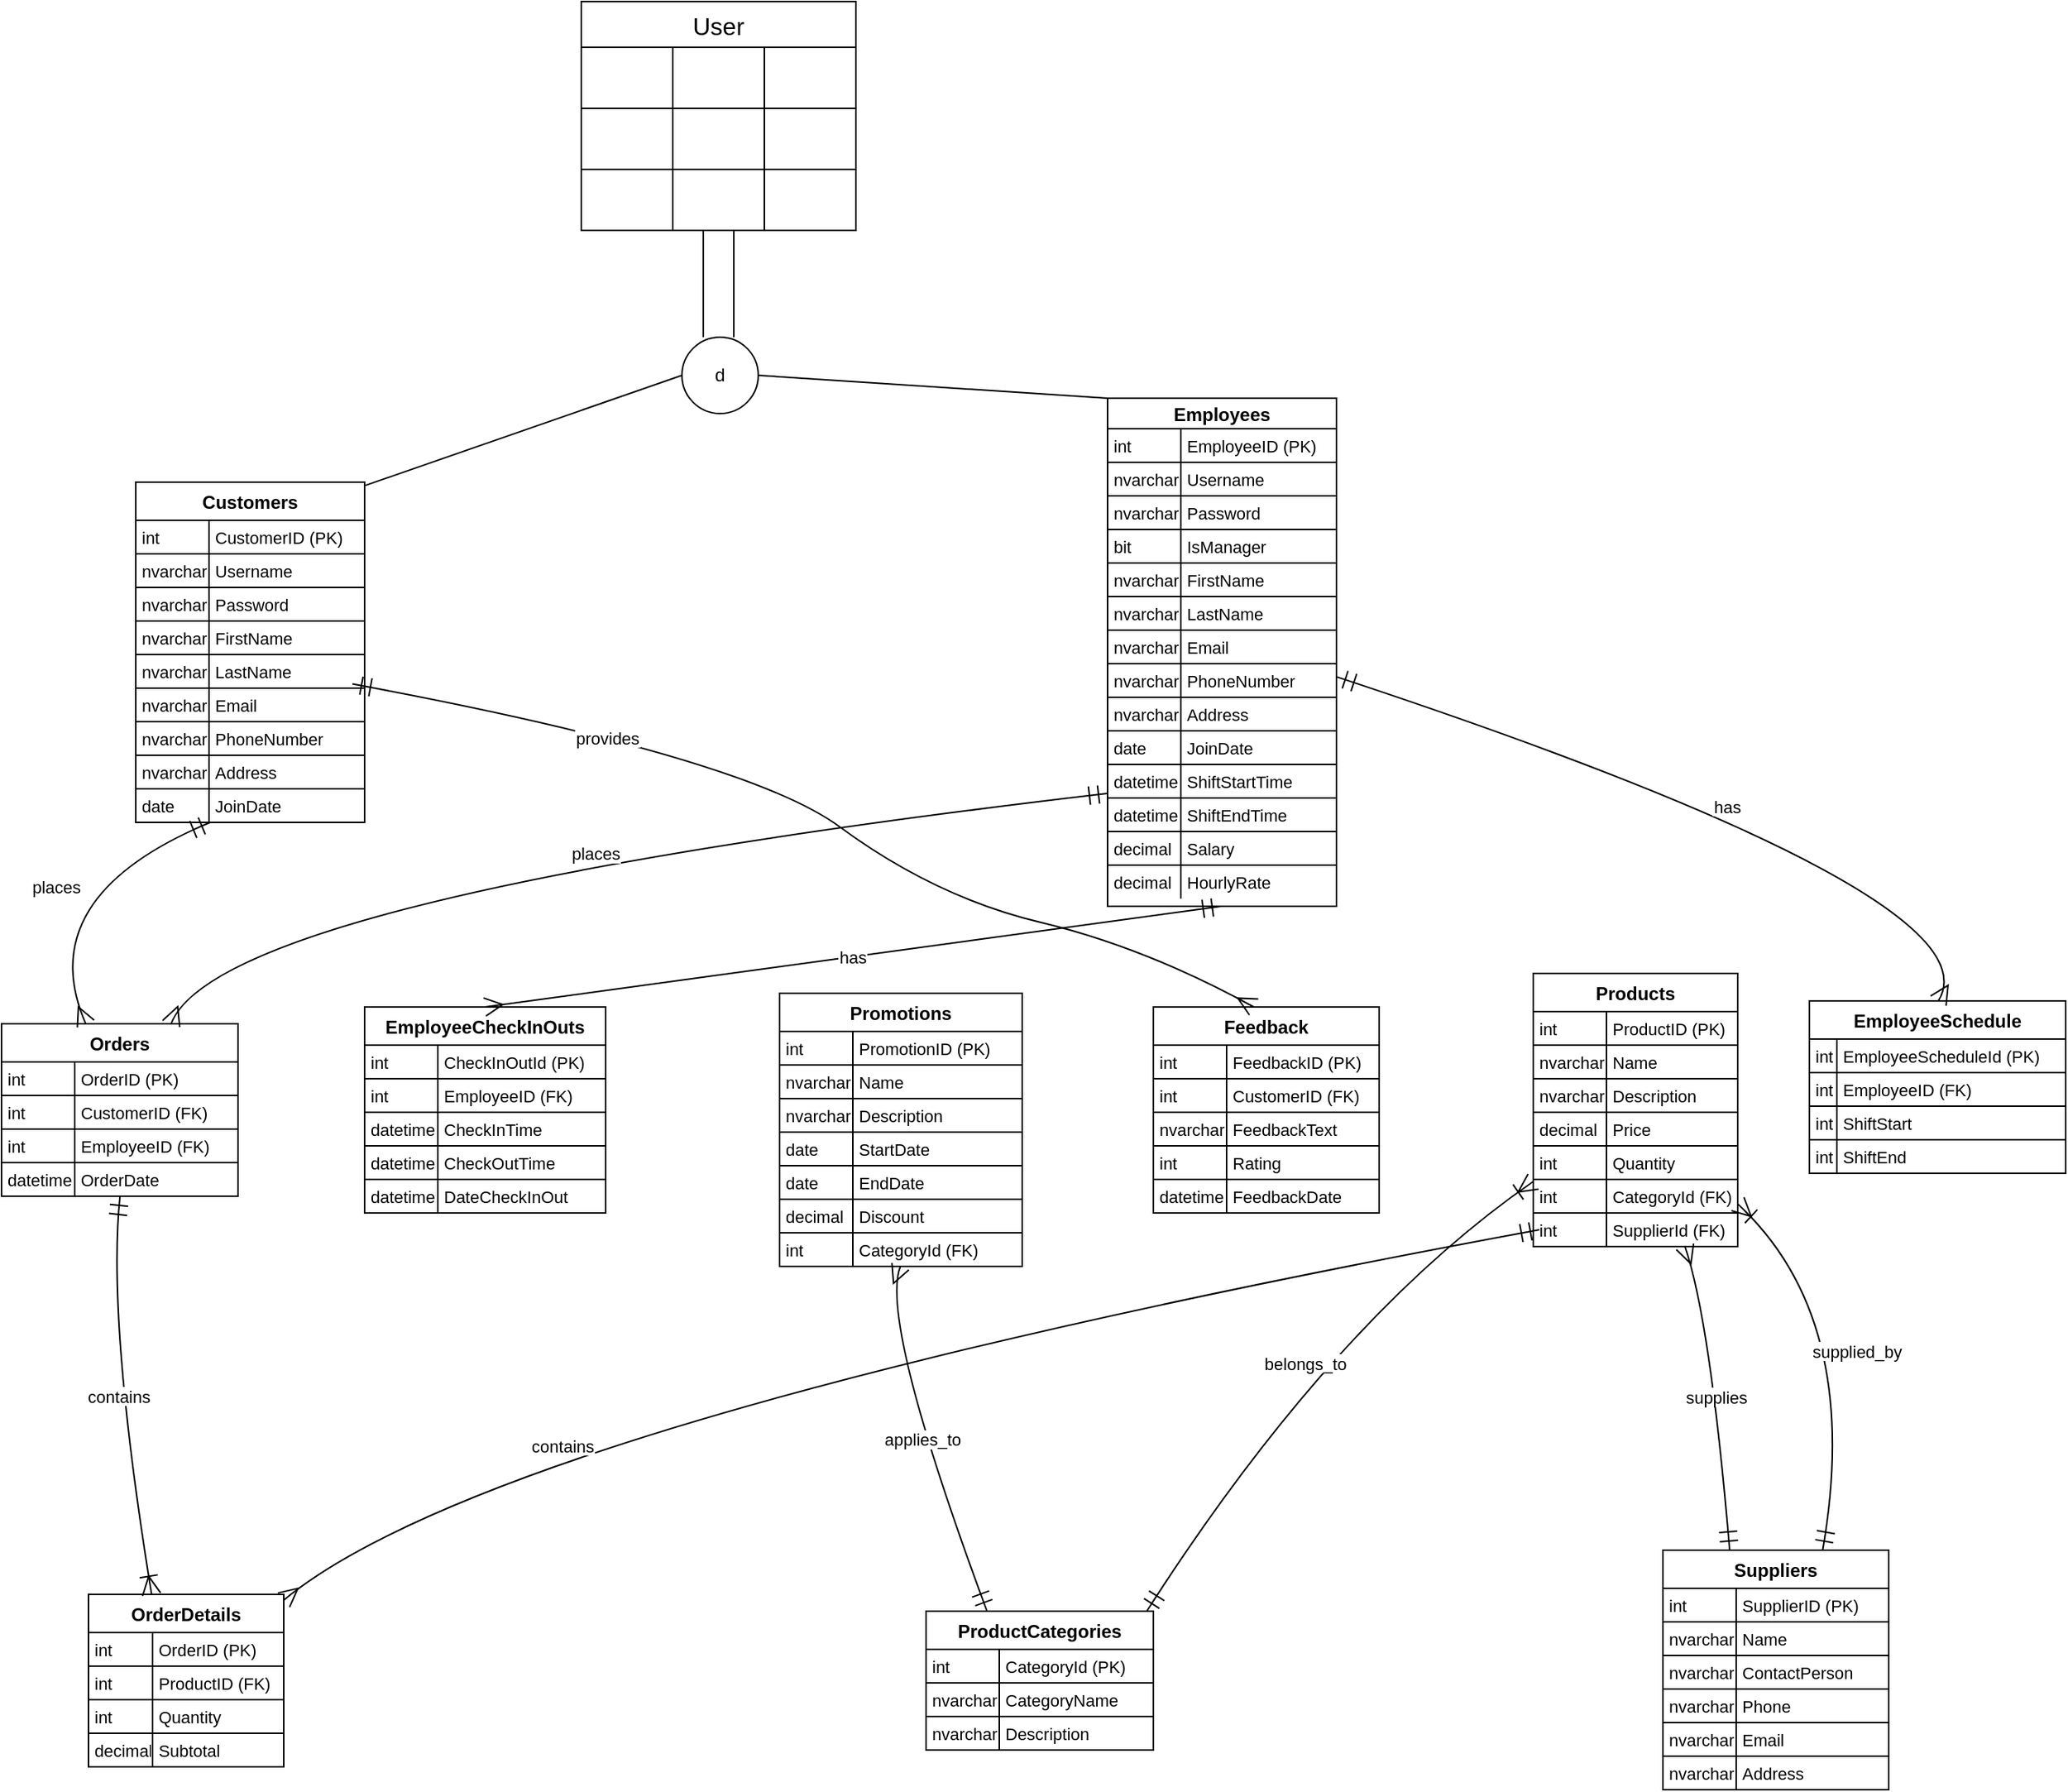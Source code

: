 <mxfile version="24.3.1" type="device">
  <diagram name="Page-1" id="_Dl2k74BN9-jGVD9kR-3">
    <mxGraphModel dx="1720" dy="769" grid="1" gridSize="10" guides="1" tooltips="1" connect="1" arrows="1" fold="1" page="1" pageScale="1" pageWidth="850" pageHeight="1100" math="0" shadow="0">
      <root>
        <mxCell id="0" />
        <mxCell id="1" parent="0" />
        <mxCell id="DAH08JMWHD6k1AgAZvMW-226" value="Employees" style="shape=table;startSize=20;container=1;collapsible=0;childLayout=tableLayout;fixedRows=1;rowLines=1;fontStyle=1;align=center;resizeLast=1;" parent="1" vertex="1">
          <mxGeometry x="825" y="410" width="150" height="333" as="geometry" />
        </mxCell>
        <mxCell id="DAH08JMWHD6k1AgAZvMW-227" style="shape=tableRow;horizontal=0;startSize=0;swimlaneHead=0;swimlaneBody=0;fillColor=none;collapsible=0;dropTarget=0;points=[[0,0.5],[1,0.5]];portConstraint=eastwest;top=0;left=0;right=0;bottom=0;" parent="DAH08JMWHD6k1AgAZvMW-226" vertex="1">
          <mxGeometry y="20" width="150" height="22" as="geometry" />
        </mxCell>
        <mxCell id="DAH08JMWHD6k1AgAZvMW-228" value="int" style="shape=partialRectangle;connectable=0;fillColor=none;top=0;left=0;bottom=0;right=0;align=left;spacingLeft=2;overflow=hidden;fontSize=11;" parent="DAH08JMWHD6k1AgAZvMW-227" vertex="1">
          <mxGeometry width="48" height="22" as="geometry">
            <mxRectangle width="48" height="22" as="alternateBounds" />
          </mxGeometry>
        </mxCell>
        <mxCell id="DAH08JMWHD6k1AgAZvMW-229" value="EmployeeID (PK)" style="shape=partialRectangle;connectable=0;fillColor=none;top=0;left=0;bottom=0;right=0;align=left;spacingLeft=2;overflow=hidden;fontSize=11;" parent="DAH08JMWHD6k1AgAZvMW-227" vertex="1">
          <mxGeometry x="48" width="102" height="22" as="geometry">
            <mxRectangle width="102" height="22" as="alternateBounds" />
          </mxGeometry>
        </mxCell>
        <mxCell id="DAH08JMWHD6k1AgAZvMW-230" style="shape=tableRow;horizontal=0;startSize=0;swimlaneHead=0;swimlaneBody=0;fillColor=none;collapsible=0;dropTarget=0;points=[[0,0.5],[1,0.5]];portConstraint=eastwest;top=0;left=0;right=0;bottom=0;" parent="DAH08JMWHD6k1AgAZvMW-226" vertex="1">
          <mxGeometry y="42" width="150" height="22" as="geometry" />
        </mxCell>
        <mxCell id="DAH08JMWHD6k1AgAZvMW-231" value="nvarchar" style="shape=partialRectangle;connectable=0;fillColor=none;top=0;left=0;bottom=0;right=0;align=left;spacingLeft=2;overflow=hidden;fontSize=11;" parent="DAH08JMWHD6k1AgAZvMW-230" vertex="1">
          <mxGeometry width="48" height="22" as="geometry">
            <mxRectangle width="48" height="22" as="alternateBounds" />
          </mxGeometry>
        </mxCell>
        <mxCell id="DAH08JMWHD6k1AgAZvMW-232" value="Username" style="shape=partialRectangle;connectable=0;fillColor=none;top=0;left=0;bottom=0;right=0;align=left;spacingLeft=2;overflow=hidden;fontSize=11;" parent="DAH08JMWHD6k1AgAZvMW-230" vertex="1">
          <mxGeometry x="48" width="102" height="22" as="geometry">
            <mxRectangle width="102" height="22" as="alternateBounds" />
          </mxGeometry>
        </mxCell>
        <mxCell id="DAH08JMWHD6k1AgAZvMW-233" style="shape=tableRow;horizontal=0;startSize=0;swimlaneHead=0;swimlaneBody=0;fillColor=none;collapsible=0;dropTarget=0;points=[[0,0.5],[1,0.5]];portConstraint=eastwest;top=0;left=0;right=0;bottom=0;" parent="DAH08JMWHD6k1AgAZvMW-226" vertex="1">
          <mxGeometry y="64" width="150" height="22" as="geometry" />
        </mxCell>
        <mxCell id="DAH08JMWHD6k1AgAZvMW-234" value="nvarchar" style="shape=partialRectangle;connectable=0;fillColor=none;top=0;left=0;bottom=0;right=0;align=left;spacingLeft=2;overflow=hidden;fontSize=11;" parent="DAH08JMWHD6k1AgAZvMW-233" vertex="1">
          <mxGeometry width="48" height="22" as="geometry">
            <mxRectangle width="48" height="22" as="alternateBounds" />
          </mxGeometry>
        </mxCell>
        <mxCell id="DAH08JMWHD6k1AgAZvMW-235" value="Password" style="shape=partialRectangle;connectable=0;fillColor=none;top=0;left=0;bottom=0;right=0;align=left;spacingLeft=2;overflow=hidden;fontSize=11;" parent="DAH08JMWHD6k1AgAZvMW-233" vertex="1">
          <mxGeometry x="48" width="102" height="22" as="geometry">
            <mxRectangle width="102" height="22" as="alternateBounds" />
          </mxGeometry>
        </mxCell>
        <mxCell id="DAH08JMWHD6k1AgAZvMW-236" style="shape=tableRow;horizontal=0;startSize=0;swimlaneHead=0;swimlaneBody=0;fillColor=none;collapsible=0;dropTarget=0;points=[[0,0.5],[1,0.5]];portConstraint=eastwest;top=0;left=0;right=0;bottom=0;" parent="DAH08JMWHD6k1AgAZvMW-226" vertex="1">
          <mxGeometry y="86" width="150" height="22" as="geometry" />
        </mxCell>
        <mxCell id="DAH08JMWHD6k1AgAZvMW-237" value="bit" style="shape=partialRectangle;connectable=0;fillColor=none;top=0;left=0;bottom=0;right=0;align=left;spacingLeft=2;overflow=hidden;fontSize=11;" parent="DAH08JMWHD6k1AgAZvMW-236" vertex="1">
          <mxGeometry width="48" height="22" as="geometry">
            <mxRectangle width="48" height="22" as="alternateBounds" />
          </mxGeometry>
        </mxCell>
        <mxCell id="DAH08JMWHD6k1AgAZvMW-238" value="IsManager" style="shape=partialRectangle;connectable=0;fillColor=none;top=0;left=0;bottom=0;right=0;align=left;spacingLeft=2;overflow=hidden;fontSize=11;" parent="DAH08JMWHD6k1AgAZvMW-236" vertex="1">
          <mxGeometry x="48" width="102" height="22" as="geometry">
            <mxRectangle width="102" height="22" as="alternateBounds" />
          </mxGeometry>
        </mxCell>
        <mxCell id="DAH08JMWHD6k1AgAZvMW-239" style="shape=tableRow;horizontal=0;startSize=0;swimlaneHead=0;swimlaneBody=0;fillColor=none;collapsible=0;dropTarget=0;points=[[0,0.5],[1,0.5]];portConstraint=eastwest;top=0;left=0;right=0;bottom=0;" parent="DAH08JMWHD6k1AgAZvMW-226" vertex="1">
          <mxGeometry y="108" width="150" height="22" as="geometry" />
        </mxCell>
        <mxCell id="DAH08JMWHD6k1AgAZvMW-240" value="nvarchar" style="shape=partialRectangle;connectable=0;fillColor=none;top=0;left=0;bottom=0;right=0;align=left;spacingLeft=2;overflow=hidden;fontSize=11;" parent="DAH08JMWHD6k1AgAZvMW-239" vertex="1">
          <mxGeometry width="48" height="22" as="geometry">
            <mxRectangle width="48" height="22" as="alternateBounds" />
          </mxGeometry>
        </mxCell>
        <mxCell id="DAH08JMWHD6k1AgAZvMW-241" value="FirstName" style="shape=partialRectangle;connectable=0;fillColor=none;top=0;left=0;bottom=0;right=0;align=left;spacingLeft=2;overflow=hidden;fontSize=11;" parent="DAH08JMWHD6k1AgAZvMW-239" vertex="1">
          <mxGeometry x="48" width="102" height="22" as="geometry">
            <mxRectangle width="102" height="22" as="alternateBounds" />
          </mxGeometry>
        </mxCell>
        <mxCell id="DAH08JMWHD6k1AgAZvMW-242" style="shape=tableRow;horizontal=0;startSize=0;swimlaneHead=0;swimlaneBody=0;fillColor=none;collapsible=0;dropTarget=0;points=[[0,0.5],[1,0.5]];portConstraint=eastwest;top=0;left=0;right=0;bottom=0;" parent="DAH08JMWHD6k1AgAZvMW-226" vertex="1">
          <mxGeometry y="130" width="150" height="22" as="geometry" />
        </mxCell>
        <mxCell id="DAH08JMWHD6k1AgAZvMW-243" value="nvarchar" style="shape=partialRectangle;connectable=0;fillColor=none;top=0;left=0;bottom=0;right=0;align=left;spacingLeft=2;overflow=hidden;fontSize=11;" parent="DAH08JMWHD6k1AgAZvMW-242" vertex="1">
          <mxGeometry width="48" height="22" as="geometry">
            <mxRectangle width="48" height="22" as="alternateBounds" />
          </mxGeometry>
        </mxCell>
        <mxCell id="DAH08JMWHD6k1AgAZvMW-244" value="LastName" style="shape=partialRectangle;connectable=0;fillColor=none;top=0;left=0;bottom=0;right=0;align=left;spacingLeft=2;overflow=hidden;fontSize=11;" parent="DAH08JMWHD6k1AgAZvMW-242" vertex="1">
          <mxGeometry x="48" width="102" height="22" as="geometry">
            <mxRectangle width="102" height="22" as="alternateBounds" />
          </mxGeometry>
        </mxCell>
        <mxCell id="DAH08JMWHD6k1AgAZvMW-245" style="shape=tableRow;horizontal=0;startSize=0;swimlaneHead=0;swimlaneBody=0;fillColor=none;collapsible=0;dropTarget=0;points=[[0,0.5],[1,0.5]];portConstraint=eastwest;top=0;left=0;right=0;bottom=0;" parent="DAH08JMWHD6k1AgAZvMW-226" vertex="1">
          <mxGeometry y="152" width="150" height="22" as="geometry" />
        </mxCell>
        <mxCell id="DAH08JMWHD6k1AgAZvMW-246" value="nvarchar" style="shape=partialRectangle;connectable=0;fillColor=none;top=0;left=0;bottom=0;right=0;align=left;spacingLeft=2;overflow=hidden;fontSize=11;" parent="DAH08JMWHD6k1AgAZvMW-245" vertex="1">
          <mxGeometry width="48" height="22" as="geometry">
            <mxRectangle width="48" height="22" as="alternateBounds" />
          </mxGeometry>
        </mxCell>
        <mxCell id="DAH08JMWHD6k1AgAZvMW-247" value="Email" style="shape=partialRectangle;connectable=0;fillColor=none;top=0;left=0;bottom=0;right=0;align=left;spacingLeft=2;overflow=hidden;fontSize=11;" parent="DAH08JMWHD6k1AgAZvMW-245" vertex="1">
          <mxGeometry x="48" width="102" height="22" as="geometry">
            <mxRectangle width="102" height="22" as="alternateBounds" />
          </mxGeometry>
        </mxCell>
        <mxCell id="DAH08JMWHD6k1AgAZvMW-248" style="shape=tableRow;horizontal=0;startSize=0;swimlaneHead=0;swimlaneBody=0;fillColor=none;collapsible=0;dropTarget=0;points=[[0,0.5],[1,0.5]];portConstraint=eastwest;top=0;left=0;right=0;bottom=0;" parent="DAH08JMWHD6k1AgAZvMW-226" vertex="1">
          <mxGeometry y="174" width="150" height="22" as="geometry" />
        </mxCell>
        <mxCell id="DAH08JMWHD6k1AgAZvMW-249" value="nvarchar" style="shape=partialRectangle;connectable=0;fillColor=none;top=0;left=0;bottom=0;right=0;align=left;spacingLeft=2;overflow=hidden;fontSize=11;" parent="DAH08JMWHD6k1AgAZvMW-248" vertex="1">
          <mxGeometry width="48" height="22" as="geometry">
            <mxRectangle width="48" height="22" as="alternateBounds" />
          </mxGeometry>
        </mxCell>
        <mxCell id="DAH08JMWHD6k1AgAZvMW-250" value="PhoneNumber" style="shape=partialRectangle;connectable=0;fillColor=none;top=0;left=0;bottom=0;right=0;align=left;spacingLeft=2;overflow=hidden;fontSize=11;" parent="DAH08JMWHD6k1AgAZvMW-248" vertex="1">
          <mxGeometry x="48" width="102" height="22" as="geometry">
            <mxRectangle width="102" height="22" as="alternateBounds" />
          </mxGeometry>
        </mxCell>
        <mxCell id="DAH08JMWHD6k1AgAZvMW-251" style="shape=tableRow;horizontal=0;startSize=0;swimlaneHead=0;swimlaneBody=0;fillColor=none;collapsible=0;dropTarget=0;points=[[0,0.5],[1,0.5]];portConstraint=eastwest;top=0;left=0;right=0;bottom=0;" parent="DAH08JMWHD6k1AgAZvMW-226" vertex="1">
          <mxGeometry y="196" width="150" height="22" as="geometry" />
        </mxCell>
        <mxCell id="DAH08JMWHD6k1AgAZvMW-252" value="nvarchar" style="shape=partialRectangle;connectable=0;fillColor=none;top=0;left=0;bottom=0;right=0;align=left;spacingLeft=2;overflow=hidden;fontSize=11;" parent="DAH08JMWHD6k1AgAZvMW-251" vertex="1">
          <mxGeometry width="48" height="22" as="geometry">
            <mxRectangle width="48" height="22" as="alternateBounds" />
          </mxGeometry>
        </mxCell>
        <mxCell id="DAH08JMWHD6k1AgAZvMW-253" value="Address" style="shape=partialRectangle;connectable=0;fillColor=none;top=0;left=0;bottom=0;right=0;align=left;spacingLeft=2;overflow=hidden;fontSize=11;" parent="DAH08JMWHD6k1AgAZvMW-251" vertex="1">
          <mxGeometry x="48" width="102" height="22" as="geometry">
            <mxRectangle width="102" height="22" as="alternateBounds" />
          </mxGeometry>
        </mxCell>
        <mxCell id="DAH08JMWHD6k1AgAZvMW-254" style="shape=tableRow;horizontal=0;startSize=0;swimlaneHead=0;swimlaneBody=0;fillColor=none;collapsible=0;dropTarget=0;points=[[0,0.5],[1,0.5]];portConstraint=eastwest;top=0;left=0;right=0;bottom=0;" parent="DAH08JMWHD6k1AgAZvMW-226" vertex="1">
          <mxGeometry y="218" width="150" height="22" as="geometry" />
        </mxCell>
        <mxCell id="DAH08JMWHD6k1AgAZvMW-255" value="date" style="shape=partialRectangle;connectable=0;fillColor=none;top=0;left=0;bottom=0;right=0;align=left;spacingLeft=2;overflow=hidden;fontSize=11;" parent="DAH08JMWHD6k1AgAZvMW-254" vertex="1">
          <mxGeometry width="48" height="22" as="geometry">
            <mxRectangle width="48" height="22" as="alternateBounds" />
          </mxGeometry>
        </mxCell>
        <mxCell id="DAH08JMWHD6k1AgAZvMW-256" value="JoinDate" style="shape=partialRectangle;connectable=0;fillColor=none;top=0;left=0;bottom=0;right=0;align=left;spacingLeft=2;overflow=hidden;fontSize=11;" parent="DAH08JMWHD6k1AgAZvMW-254" vertex="1">
          <mxGeometry x="48" width="102" height="22" as="geometry">
            <mxRectangle width="102" height="22" as="alternateBounds" />
          </mxGeometry>
        </mxCell>
        <mxCell id="DAH08JMWHD6k1AgAZvMW-257" style="shape=tableRow;horizontal=0;startSize=0;swimlaneHead=0;swimlaneBody=0;fillColor=none;collapsible=0;dropTarget=0;points=[[0,0.5],[1,0.5]];portConstraint=eastwest;top=0;left=0;right=0;bottom=0;" parent="DAH08JMWHD6k1AgAZvMW-226" vertex="1">
          <mxGeometry y="240" width="150" height="22" as="geometry" />
        </mxCell>
        <mxCell id="DAH08JMWHD6k1AgAZvMW-258" value="datetime" style="shape=partialRectangle;connectable=0;fillColor=none;top=0;left=0;bottom=0;right=0;align=left;spacingLeft=2;overflow=hidden;fontSize=11;" parent="DAH08JMWHD6k1AgAZvMW-257" vertex="1">
          <mxGeometry width="48" height="22" as="geometry">
            <mxRectangle width="48" height="22" as="alternateBounds" />
          </mxGeometry>
        </mxCell>
        <mxCell id="DAH08JMWHD6k1AgAZvMW-259" value="ShiftStartTime" style="shape=partialRectangle;connectable=0;fillColor=none;top=0;left=0;bottom=0;right=0;align=left;spacingLeft=2;overflow=hidden;fontSize=11;" parent="DAH08JMWHD6k1AgAZvMW-257" vertex="1">
          <mxGeometry x="48" width="102" height="22" as="geometry">
            <mxRectangle width="102" height="22" as="alternateBounds" />
          </mxGeometry>
        </mxCell>
        <mxCell id="DAH08JMWHD6k1AgAZvMW-260" style="shape=tableRow;horizontal=0;startSize=0;swimlaneHead=0;swimlaneBody=0;fillColor=none;collapsible=0;dropTarget=0;points=[[0,0.5],[1,0.5]];portConstraint=eastwest;top=0;left=0;right=0;bottom=0;" parent="DAH08JMWHD6k1AgAZvMW-226" vertex="1">
          <mxGeometry y="262" width="150" height="22" as="geometry" />
        </mxCell>
        <mxCell id="DAH08JMWHD6k1AgAZvMW-261" value="datetime" style="shape=partialRectangle;connectable=0;fillColor=none;top=0;left=0;bottom=0;right=0;align=left;spacingLeft=2;overflow=hidden;fontSize=11;" parent="DAH08JMWHD6k1AgAZvMW-260" vertex="1">
          <mxGeometry width="48" height="22" as="geometry">
            <mxRectangle width="48" height="22" as="alternateBounds" />
          </mxGeometry>
        </mxCell>
        <mxCell id="DAH08JMWHD6k1AgAZvMW-262" value="ShiftEndTime" style="shape=partialRectangle;connectable=0;fillColor=none;top=0;left=0;bottom=0;right=0;align=left;spacingLeft=2;overflow=hidden;fontSize=11;" parent="DAH08JMWHD6k1AgAZvMW-260" vertex="1">
          <mxGeometry x="48" width="102" height="22" as="geometry">
            <mxRectangle width="102" height="22" as="alternateBounds" />
          </mxGeometry>
        </mxCell>
        <mxCell id="DAH08JMWHD6k1AgAZvMW-263" style="shape=tableRow;horizontal=0;startSize=0;swimlaneHead=0;swimlaneBody=0;fillColor=none;collapsible=0;dropTarget=0;points=[[0,0.5],[1,0.5]];portConstraint=eastwest;top=0;left=0;right=0;bottom=0;" parent="DAH08JMWHD6k1AgAZvMW-226" vertex="1">
          <mxGeometry y="284" width="150" height="22" as="geometry" />
        </mxCell>
        <mxCell id="DAH08JMWHD6k1AgAZvMW-264" value="decimal" style="shape=partialRectangle;connectable=0;fillColor=none;top=0;left=0;bottom=0;right=0;align=left;spacingLeft=2;overflow=hidden;fontSize=11;" parent="DAH08JMWHD6k1AgAZvMW-263" vertex="1">
          <mxGeometry width="48" height="22" as="geometry">
            <mxRectangle width="48" height="22" as="alternateBounds" />
          </mxGeometry>
        </mxCell>
        <mxCell id="DAH08JMWHD6k1AgAZvMW-265" value="Salary" style="shape=partialRectangle;connectable=0;fillColor=none;top=0;left=0;bottom=0;right=0;align=left;spacingLeft=2;overflow=hidden;fontSize=11;" parent="DAH08JMWHD6k1AgAZvMW-263" vertex="1">
          <mxGeometry x="48" width="102" height="22" as="geometry">
            <mxRectangle width="102" height="22" as="alternateBounds" />
          </mxGeometry>
        </mxCell>
        <mxCell id="DAH08JMWHD6k1AgAZvMW-266" style="shape=tableRow;horizontal=0;startSize=0;swimlaneHead=0;swimlaneBody=0;fillColor=none;collapsible=0;dropTarget=0;points=[[0,0.5],[1,0.5]];portConstraint=eastwest;top=0;left=0;right=0;bottom=0;" parent="DAH08JMWHD6k1AgAZvMW-226" vertex="1">
          <mxGeometry y="306" width="150" height="22" as="geometry" />
        </mxCell>
        <mxCell id="DAH08JMWHD6k1AgAZvMW-267" value="decimal" style="shape=partialRectangle;connectable=0;fillColor=none;top=0;left=0;bottom=0;right=0;align=left;spacingLeft=2;overflow=hidden;fontSize=11;" parent="DAH08JMWHD6k1AgAZvMW-266" vertex="1">
          <mxGeometry width="48" height="22" as="geometry">
            <mxRectangle width="48" height="22" as="alternateBounds" />
          </mxGeometry>
        </mxCell>
        <mxCell id="DAH08JMWHD6k1AgAZvMW-268" value="HourlyRate" style="shape=partialRectangle;connectable=0;fillColor=none;top=0;left=0;bottom=0;right=0;align=left;spacingLeft=2;overflow=hidden;fontSize=11;" parent="DAH08JMWHD6k1AgAZvMW-266" vertex="1">
          <mxGeometry x="48" width="102" height="22" as="geometry">
            <mxRectangle width="102" height="22" as="alternateBounds" />
          </mxGeometry>
        </mxCell>
        <mxCell id="DAH08JMWHD6k1AgAZvMW-269" value="Orders" style="shape=table;startSize=25;container=1;collapsible=0;childLayout=tableLayout;fixedRows=1;rowLines=1;fontStyle=1;align=center;resizeLast=1;" parent="1" vertex="1">
          <mxGeometry x="100" y="820" width="155" height="113" as="geometry" />
        </mxCell>
        <mxCell id="DAH08JMWHD6k1AgAZvMW-270" style="shape=tableRow;horizontal=0;startSize=0;swimlaneHead=0;swimlaneBody=0;fillColor=none;collapsible=0;dropTarget=0;points=[[0,0.5],[1,0.5]];portConstraint=eastwest;top=0;left=0;right=0;bottom=0;" parent="DAH08JMWHD6k1AgAZvMW-269" vertex="1">
          <mxGeometry y="25" width="155" height="22" as="geometry" />
        </mxCell>
        <mxCell id="DAH08JMWHD6k1AgAZvMW-271" value="int" style="shape=partialRectangle;connectable=0;fillColor=none;top=0;left=0;bottom=0;right=0;align=left;spacingLeft=2;overflow=hidden;fontSize=11;" parent="DAH08JMWHD6k1AgAZvMW-270" vertex="1">
          <mxGeometry width="48" height="22" as="geometry">
            <mxRectangle width="48" height="22" as="alternateBounds" />
          </mxGeometry>
        </mxCell>
        <mxCell id="DAH08JMWHD6k1AgAZvMW-272" value="OrderID (PK)" style="shape=partialRectangle;connectable=0;fillColor=none;top=0;left=0;bottom=0;right=0;align=left;spacingLeft=2;overflow=hidden;fontSize=11;" parent="DAH08JMWHD6k1AgAZvMW-270" vertex="1">
          <mxGeometry x="48" width="107" height="22" as="geometry">
            <mxRectangle width="107" height="22" as="alternateBounds" />
          </mxGeometry>
        </mxCell>
        <mxCell id="DAH08JMWHD6k1AgAZvMW-273" style="shape=tableRow;horizontal=0;startSize=0;swimlaneHead=0;swimlaneBody=0;fillColor=none;collapsible=0;dropTarget=0;points=[[0,0.5],[1,0.5]];portConstraint=eastwest;top=0;left=0;right=0;bottom=0;" parent="DAH08JMWHD6k1AgAZvMW-269" vertex="1">
          <mxGeometry y="47" width="155" height="22" as="geometry" />
        </mxCell>
        <mxCell id="DAH08JMWHD6k1AgAZvMW-274" value="int" style="shape=partialRectangle;connectable=0;fillColor=none;top=0;left=0;bottom=0;right=0;align=left;spacingLeft=2;overflow=hidden;fontSize=11;" parent="DAH08JMWHD6k1AgAZvMW-273" vertex="1">
          <mxGeometry width="48" height="22" as="geometry">
            <mxRectangle width="48" height="22" as="alternateBounds" />
          </mxGeometry>
        </mxCell>
        <mxCell id="DAH08JMWHD6k1AgAZvMW-275" value="CustomerID (FK)" style="shape=partialRectangle;connectable=0;fillColor=none;top=0;left=0;bottom=0;right=0;align=left;spacingLeft=2;overflow=hidden;fontSize=11;" parent="DAH08JMWHD6k1AgAZvMW-273" vertex="1">
          <mxGeometry x="48" width="107" height="22" as="geometry">
            <mxRectangle width="107" height="22" as="alternateBounds" />
          </mxGeometry>
        </mxCell>
        <mxCell id="DAH08JMWHD6k1AgAZvMW-276" style="shape=tableRow;horizontal=0;startSize=0;swimlaneHead=0;swimlaneBody=0;fillColor=none;collapsible=0;dropTarget=0;points=[[0,0.5],[1,0.5]];portConstraint=eastwest;top=0;left=0;right=0;bottom=0;" parent="DAH08JMWHD6k1AgAZvMW-269" vertex="1">
          <mxGeometry y="69" width="155" height="22" as="geometry" />
        </mxCell>
        <mxCell id="DAH08JMWHD6k1AgAZvMW-277" value="int" style="shape=partialRectangle;connectable=0;fillColor=none;top=0;left=0;bottom=0;right=0;align=left;spacingLeft=2;overflow=hidden;fontSize=11;" parent="DAH08JMWHD6k1AgAZvMW-276" vertex="1">
          <mxGeometry width="48" height="22" as="geometry">
            <mxRectangle width="48" height="22" as="alternateBounds" />
          </mxGeometry>
        </mxCell>
        <mxCell id="DAH08JMWHD6k1AgAZvMW-278" value="EmployeeID (FK)" style="shape=partialRectangle;connectable=0;fillColor=none;top=0;left=0;bottom=0;right=0;align=left;spacingLeft=2;overflow=hidden;fontSize=11;" parent="DAH08JMWHD6k1AgAZvMW-276" vertex="1">
          <mxGeometry x="48" width="107" height="22" as="geometry">
            <mxRectangle width="107" height="22" as="alternateBounds" />
          </mxGeometry>
        </mxCell>
        <mxCell id="DAH08JMWHD6k1AgAZvMW-279" style="shape=tableRow;horizontal=0;startSize=0;swimlaneHead=0;swimlaneBody=0;fillColor=none;collapsible=0;dropTarget=0;points=[[0,0.5],[1,0.5]];portConstraint=eastwest;top=0;left=0;right=0;bottom=0;" parent="DAH08JMWHD6k1AgAZvMW-269" vertex="1">
          <mxGeometry y="91" width="155" height="22" as="geometry" />
        </mxCell>
        <mxCell id="DAH08JMWHD6k1AgAZvMW-280" value="datetime" style="shape=partialRectangle;connectable=0;fillColor=none;top=0;left=0;bottom=0;right=0;align=left;spacingLeft=2;overflow=hidden;fontSize=11;" parent="DAH08JMWHD6k1AgAZvMW-279" vertex="1">
          <mxGeometry width="48" height="22" as="geometry">
            <mxRectangle width="48" height="22" as="alternateBounds" />
          </mxGeometry>
        </mxCell>
        <mxCell id="DAH08JMWHD6k1AgAZvMW-281" value="OrderDate" style="shape=partialRectangle;connectable=0;fillColor=none;top=0;left=0;bottom=0;right=0;align=left;spacingLeft=2;overflow=hidden;fontSize=11;" parent="DAH08JMWHD6k1AgAZvMW-279" vertex="1">
          <mxGeometry x="48" width="107" height="22" as="geometry">
            <mxRectangle width="107" height="22" as="alternateBounds" />
          </mxGeometry>
        </mxCell>
        <mxCell id="DAH08JMWHD6k1AgAZvMW-282" value="Customers" style="shape=table;startSize=25;container=1;collapsible=0;childLayout=tableLayout;fixedRows=1;rowLines=1;fontStyle=1;align=center;resizeLast=1;" parent="1" vertex="1">
          <mxGeometry x="188" y="465" width="150" height="223" as="geometry" />
        </mxCell>
        <mxCell id="DAH08JMWHD6k1AgAZvMW-283" style="shape=tableRow;horizontal=0;startSize=0;swimlaneHead=0;swimlaneBody=0;fillColor=none;collapsible=0;dropTarget=0;points=[[0,0.5],[1,0.5]];portConstraint=eastwest;top=0;left=0;right=0;bottom=0;" parent="DAH08JMWHD6k1AgAZvMW-282" vertex="1">
          <mxGeometry y="25" width="150" height="22" as="geometry" />
        </mxCell>
        <mxCell id="DAH08JMWHD6k1AgAZvMW-284" value="int" style="shape=partialRectangle;connectable=0;fillColor=none;top=0;left=0;bottom=0;right=0;align=left;spacingLeft=2;overflow=hidden;fontSize=11;" parent="DAH08JMWHD6k1AgAZvMW-283" vertex="1">
          <mxGeometry width="48" height="22" as="geometry">
            <mxRectangle width="48" height="22" as="alternateBounds" />
          </mxGeometry>
        </mxCell>
        <mxCell id="DAH08JMWHD6k1AgAZvMW-285" value="CustomerID (PK)" style="shape=partialRectangle;connectable=0;fillColor=none;top=0;left=0;bottom=0;right=0;align=left;spacingLeft=2;overflow=hidden;fontSize=11;" parent="DAH08JMWHD6k1AgAZvMW-283" vertex="1">
          <mxGeometry x="48" width="102" height="22" as="geometry">
            <mxRectangle width="102" height="22" as="alternateBounds" />
          </mxGeometry>
        </mxCell>
        <mxCell id="DAH08JMWHD6k1AgAZvMW-286" style="shape=tableRow;horizontal=0;startSize=0;swimlaneHead=0;swimlaneBody=0;fillColor=none;collapsible=0;dropTarget=0;points=[[0,0.5],[1,0.5]];portConstraint=eastwest;top=0;left=0;right=0;bottom=0;" parent="DAH08JMWHD6k1AgAZvMW-282" vertex="1">
          <mxGeometry y="47" width="150" height="22" as="geometry" />
        </mxCell>
        <mxCell id="DAH08JMWHD6k1AgAZvMW-287" value="nvarchar" style="shape=partialRectangle;connectable=0;fillColor=none;top=0;left=0;bottom=0;right=0;align=left;spacingLeft=2;overflow=hidden;fontSize=11;" parent="DAH08JMWHD6k1AgAZvMW-286" vertex="1">
          <mxGeometry width="48" height="22" as="geometry">
            <mxRectangle width="48" height="22" as="alternateBounds" />
          </mxGeometry>
        </mxCell>
        <mxCell id="DAH08JMWHD6k1AgAZvMW-288" value="Username" style="shape=partialRectangle;connectable=0;fillColor=none;top=0;left=0;bottom=0;right=0;align=left;spacingLeft=2;overflow=hidden;fontSize=11;" parent="DAH08JMWHD6k1AgAZvMW-286" vertex="1">
          <mxGeometry x="48" width="102" height="22" as="geometry">
            <mxRectangle width="102" height="22" as="alternateBounds" />
          </mxGeometry>
        </mxCell>
        <mxCell id="DAH08JMWHD6k1AgAZvMW-289" style="shape=tableRow;horizontal=0;startSize=0;swimlaneHead=0;swimlaneBody=0;fillColor=none;collapsible=0;dropTarget=0;points=[[0,0.5],[1,0.5]];portConstraint=eastwest;top=0;left=0;right=0;bottom=0;" parent="DAH08JMWHD6k1AgAZvMW-282" vertex="1">
          <mxGeometry y="69" width="150" height="22" as="geometry" />
        </mxCell>
        <mxCell id="DAH08JMWHD6k1AgAZvMW-290" value="nvarchar" style="shape=partialRectangle;connectable=0;fillColor=none;top=0;left=0;bottom=0;right=0;align=left;spacingLeft=2;overflow=hidden;fontSize=11;" parent="DAH08JMWHD6k1AgAZvMW-289" vertex="1">
          <mxGeometry width="48" height="22" as="geometry">
            <mxRectangle width="48" height="22" as="alternateBounds" />
          </mxGeometry>
        </mxCell>
        <mxCell id="DAH08JMWHD6k1AgAZvMW-291" value="Password" style="shape=partialRectangle;connectable=0;fillColor=none;top=0;left=0;bottom=0;right=0;align=left;spacingLeft=2;overflow=hidden;fontSize=11;" parent="DAH08JMWHD6k1AgAZvMW-289" vertex="1">
          <mxGeometry x="48" width="102" height="22" as="geometry">
            <mxRectangle width="102" height="22" as="alternateBounds" />
          </mxGeometry>
        </mxCell>
        <mxCell id="DAH08JMWHD6k1AgAZvMW-292" style="shape=tableRow;horizontal=0;startSize=0;swimlaneHead=0;swimlaneBody=0;fillColor=none;collapsible=0;dropTarget=0;points=[[0,0.5],[1,0.5]];portConstraint=eastwest;top=0;left=0;right=0;bottom=0;" parent="DAH08JMWHD6k1AgAZvMW-282" vertex="1">
          <mxGeometry y="91" width="150" height="22" as="geometry" />
        </mxCell>
        <mxCell id="DAH08JMWHD6k1AgAZvMW-293" value="nvarchar" style="shape=partialRectangle;connectable=0;fillColor=none;top=0;left=0;bottom=0;right=0;align=left;spacingLeft=2;overflow=hidden;fontSize=11;" parent="DAH08JMWHD6k1AgAZvMW-292" vertex="1">
          <mxGeometry width="48" height="22" as="geometry">
            <mxRectangle width="48" height="22" as="alternateBounds" />
          </mxGeometry>
        </mxCell>
        <mxCell id="DAH08JMWHD6k1AgAZvMW-294" value="FirstName" style="shape=partialRectangle;connectable=0;fillColor=none;top=0;left=0;bottom=0;right=0;align=left;spacingLeft=2;overflow=hidden;fontSize=11;" parent="DAH08JMWHD6k1AgAZvMW-292" vertex="1">
          <mxGeometry x="48" width="102" height="22" as="geometry">
            <mxRectangle width="102" height="22" as="alternateBounds" />
          </mxGeometry>
        </mxCell>
        <mxCell id="DAH08JMWHD6k1AgAZvMW-295" style="shape=tableRow;horizontal=0;startSize=0;swimlaneHead=0;swimlaneBody=0;fillColor=none;collapsible=0;dropTarget=0;points=[[0,0.5],[1,0.5]];portConstraint=eastwest;top=0;left=0;right=0;bottom=0;" parent="DAH08JMWHD6k1AgAZvMW-282" vertex="1">
          <mxGeometry y="113" width="150" height="22" as="geometry" />
        </mxCell>
        <mxCell id="DAH08JMWHD6k1AgAZvMW-296" value="nvarchar" style="shape=partialRectangle;connectable=0;fillColor=none;top=0;left=0;bottom=0;right=0;align=left;spacingLeft=2;overflow=hidden;fontSize=11;" parent="DAH08JMWHD6k1AgAZvMW-295" vertex="1">
          <mxGeometry width="48" height="22" as="geometry">
            <mxRectangle width="48" height="22" as="alternateBounds" />
          </mxGeometry>
        </mxCell>
        <mxCell id="DAH08JMWHD6k1AgAZvMW-297" value="LastName" style="shape=partialRectangle;connectable=0;fillColor=none;top=0;left=0;bottom=0;right=0;align=left;spacingLeft=2;overflow=hidden;fontSize=11;" parent="DAH08JMWHD6k1AgAZvMW-295" vertex="1">
          <mxGeometry x="48" width="102" height="22" as="geometry">
            <mxRectangle width="102" height="22" as="alternateBounds" />
          </mxGeometry>
        </mxCell>
        <mxCell id="DAH08JMWHD6k1AgAZvMW-298" style="shape=tableRow;horizontal=0;startSize=0;swimlaneHead=0;swimlaneBody=0;fillColor=none;collapsible=0;dropTarget=0;points=[[0,0.5],[1,0.5]];portConstraint=eastwest;top=0;left=0;right=0;bottom=0;" parent="DAH08JMWHD6k1AgAZvMW-282" vertex="1">
          <mxGeometry y="135" width="150" height="22" as="geometry" />
        </mxCell>
        <mxCell id="DAH08JMWHD6k1AgAZvMW-299" value="nvarchar" style="shape=partialRectangle;connectable=0;fillColor=none;top=0;left=0;bottom=0;right=0;align=left;spacingLeft=2;overflow=hidden;fontSize=11;" parent="DAH08JMWHD6k1AgAZvMW-298" vertex="1">
          <mxGeometry width="48" height="22" as="geometry">
            <mxRectangle width="48" height="22" as="alternateBounds" />
          </mxGeometry>
        </mxCell>
        <mxCell id="DAH08JMWHD6k1AgAZvMW-300" value="Email" style="shape=partialRectangle;connectable=0;fillColor=none;top=0;left=0;bottom=0;right=0;align=left;spacingLeft=2;overflow=hidden;fontSize=11;" parent="DAH08JMWHD6k1AgAZvMW-298" vertex="1">
          <mxGeometry x="48" width="102" height="22" as="geometry">
            <mxRectangle width="102" height="22" as="alternateBounds" />
          </mxGeometry>
        </mxCell>
        <mxCell id="DAH08JMWHD6k1AgAZvMW-301" style="shape=tableRow;horizontal=0;startSize=0;swimlaneHead=0;swimlaneBody=0;fillColor=none;collapsible=0;dropTarget=0;points=[[0,0.5],[1,0.5]];portConstraint=eastwest;top=0;left=0;right=0;bottom=0;" parent="DAH08JMWHD6k1AgAZvMW-282" vertex="1">
          <mxGeometry y="157" width="150" height="22" as="geometry" />
        </mxCell>
        <mxCell id="DAH08JMWHD6k1AgAZvMW-302" value="nvarchar" style="shape=partialRectangle;connectable=0;fillColor=none;top=0;left=0;bottom=0;right=0;align=left;spacingLeft=2;overflow=hidden;fontSize=11;" parent="DAH08JMWHD6k1AgAZvMW-301" vertex="1">
          <mxGeometry width="48" height="22" as="geometry">
            <mxRectangle width="48" height="22" as="alternateBounds" />
          </mxGeometry>
        </mxCell>
        <mxCell id="DAH08JMWHD6k1AgAZvMW-303" value="PhoneNumber" style="shape=partialRectangle;connectable=0;fillColor=none;top=0;left=0;bottom=0;right=0;align=left;spacingLeft=2;overflow=hidden;fontSize=11;" parent="DAH08JMWHD6k1AgAZvMW-301" vertex="1">
          <mxGeometry x="48" width="102" height="22" as="geometry">
            <mxRectangle width="102" height="22" as="alternateBounds" />
          </mxGeometry>
        </mxCell>
        <mxCell id="DAH08JMWHD6k1AgAZvMW-304" style="shape=tableRow;horizontal=0;startSize=0;swimlaneHead=0;swimlaneBody=0;fillColor=none;collapsible=0;dropTarget=0;points=[[0,0.5],[1,0.5]];portConstraint=eastwest;top=0;left=0;right=0;bottom=0;" parent="DAH08JMWHD6k1AgAZvMW-282" vertex="1">
          <mxGeometry y="179" width="150" height="22" as="geometry" />
        </mxCell>
        <mxCell id="DAH08JMWHD6k1AgAZvMW-305" value="nvarchar" style="shape=partialRectangle;connectable=0;fillColor=none;top=0;left=0;bottom=0;right=0;align=left;spacingLeft=2;overflow=hidden;fontSize=11;" parent="DAH08JMWHD6k1AgAZvMW-304" vertex="1">
          <mxGeometry width="48" height="22" as="geometry">
            <mxRectangle width="48" height="22" as="alternateBounds" />
          </mxGeometry>
        </mxCell>
        <mxCell id="DAH08JMWHD6k1AgAZvMW-306" value="Address" style="shape=partialRectangle;connectable=0;fillColor=none;top=0;left=0;bottom=0;right=0;align=left;spacingLeft=2;overflow=hidden;fontSize=11;" parent="DAH08JMWHD6k1AgAZvMW-304" vertex="1">
          <mxGeometry x="48" width="102" height="22" as="geometry">
            <mxRectangle width="102" height="22" as="alternateBounds" />
          </mxGeometry>
        </mxCell>
        <mxCell id="DAH08JMWHD6k1AgAZvMW-307" style="shape=tableRow;horizontal=0;startSize=0;swimlaneHead=0;swimlaneBody=0;fillColor=none;collapsible=0;dropTarget=0;points=[[0,0.5],[1,0.5]];portConstraint=eastwest;top=0;left=0;right=0;bottom=0;" parent="DAH08JMWHD6k1AgAZvMW-282" vertex="1">
          <mxGeometry y="201" width="150" height="22" as="geometry" />
        </mxCell>
        <mxCell id="DAH08JMWHD6k1AgAZvMW-308" value="date" style="shape=partialRectangle;connectable=0;fillColor=none;top=0;left=0;bottom=0;right=0;align=left;spacingLeft=2;overflow=hidden;fontSize=11;" parent="DAH08JMWHD6k1AgAZvMW-307" vertex="1">
          <mxGeometry width="48" height="22" as="geometry">
            <mxRectangle width="48" height="22" as="alternateBounds" />
          </mxGeometry>
        </mxCell>
        <mxCell id="DAH08JMWHD6k1AgAZvMW-309" value="JoinDate" style="shape=partialRectangle;connectable=0;fillColor=none;top=0;left=0;bottom=0;right=0;align=left;spacingLeft=2;overflow=hidden;fontSize=11;" parent="DAH08JMWHD6k1AgAZvMW-307" vertex="1">
          <mxGeometry x="48" width="102" height="22" as="geometry">
            <mxRectangle width="102" height="22" as="alternateBounds" />
          </mxGeometry>
        </mxCell>
        <mxCell id="DAH08JMWHD6k1AgAZvMW-310" value="EmployeeCheckInOuts" style="shape=table;startSize=25;container=1;collapsible=0;childLayout=tableLayout;fixedRows=1;rowLines=1;fontStyle=1;align=center;resizeLast=1;" parent="1" vertex="1">
          <mxGeometry x="338" y="809" width="158" height="135" as="geometry" />
        </mxCell>
        <mxCell id="DAH08JMWHD6k1AgAZvMW-311" style="shape=tableRow;horizontal=0;startSize=0;swimlaneHead=0;swimlaneBody=0;fillColor=none;collapsible=0;dropTarget=0;points=[[0,0.5],[1,0.5]];portConstraint=eastwest;top=0;left=0;right=0;bottom=0;" parent="DAH08JMWHD6k1AgAZvMW-310" vertex="1">
          <mxGeometry y="25" width="158" height="22" as="geometry" />
        </mxCell>
        <mxCell id="DAH08JMWHD6k1AgAZvMW-312" value="int" style="shape=partialRectangle;connectable=0;fillColor=none;top=0;left=0;bottom=0;right=0;align=left;spacingLeft=2;overflow=hidden;fontSize=11;" parent="DAH08JMWHD6k1AgAZvMW-311" vertex="1">
          <mxGeometry width="48" height="22" as="geometry">
            <mxRectangle width="48" height="22" as="alternateBounds" />
          </mxGeometry>
        </mxCell>
        <mxCell id="DAH08JMWHD6k1AgAZvMW-313" value="CheckInOutId (PK)" style="shape=partialRectangle;connectable=0;fillColor=none;top=0;left=0;bottom=0;right=0;align=left;spacingLeft=2;overflow=hidden;fontSize=11;" parent="DAH08JMWHD6k1AgAZvMW-311" vertex="1">
          <mxGeometry x="48" width="110" height="22" as="geometry">
            <mxRectangle width="110" height="22" as="alternateBounds" />
          </mxGeometry>
        </mxCell>
        <mxCell id="DAH08JMWHD6k1AgAZvMW-314" style="shape=tableRow;horizontal=0;startSize=0;swimlaneHead=0;swimlaneBody=0;fillColor=none;collapsible=0;dropTarget=0;points=[[0,0.5],[1,0.5]];portConstraint=eastwest;top=0;left=0;right=0;bottom=0;" parent="DAH08JMWHD6k1AgAZvMW-310" vertex="1">
          <mxGeometry y="47" width="158" height="22" as="geometry" />
        </mxCell>
        <mxCell id="DAH08JMWHD6k1AgAZvMW-315" value="int" style="shape=partialRectangle;connectable=0;fillColor=none;top=0;left=0;bottom=0;right=0;align=left;spacingLeft=2;overflow=hidden;fontSize=11;" parent="DAH08JMWHD6k1AgAZvMW-314" vertex="1">
          <mxGeometry width="48" height="22" as="geometry">
            <mxRectangle width="48" height="22" as="alternateBounds" />
          </mxGeometry>
        </mxCell>
        <mxCell id="DAH08JMWHD6k1AgAZvMW-316" value="EmployeeID (FK)" style="shape=partialRectangle;connectable=0;fillColor=none;top=0;left=0;bottom=0;right=0;align=left;spacingLeft=2;overflow=hidden;fontSize=11;" parent="DAH08JMWHD6k1AgAZvMW-314" vertex="1">
          <mxGeometry x="48" width="110" height="22" as="geometry">
            <mxRectangle width="110" height="22" as="alternateBounds" />
          </mxGeometry>
        </mxCell>
        <mxCell id="DAH08JMWHD6k1AgAZvMW-317" style="shape=tableRow;horizontal=0;startSize=0;swimlaneHead=0;swimlaneBody=0;fillColor=none;collapsible=0;dropTarget=0;points=[[0,0.5],[1,0.5]];portConstraint=eastwest;top=0;left=0;right=0;bottom=0;" parent="DAH08JMWHD6k1AgAZvMW-310" vertex="1">
          <mxGeometry y="69" width="158" height="22" as="geometry" />
        </mxCell>
        <mxCell id="DAH08JMWHD6k1AgAZvMW-318" value="datetime" style="shape=partialRectangle;connectable=0;fillColor=none;top=0;left=0;bottom=0;right=0;align=left;spacingLeft=2;overflow=hidden;fontSize=11;" parent="DAH08JMWHD6k1AgAZvMW-317" vertex="1">
          <mxGeometry width="48" height="22" as="geometry">
            <mxRectangle width="48" height="22" as="alternateBounds" />
          </mxGeometry>
        </mxCell>
        <mxCell id="DAH08JMWHD6k1AgAZvMW-319" value="CheckInTime" style="shape=partialRectangle;connectable=0;fillColor=none;top=0;left=0;bottom=0;right=0;align=left;spacingLeft=2;overflow=hidden;fontSize=11;" parent="DAH08JMWHD6k1AgAZvMW-317" vertex="1">
          <mxGeometry x="48" width="110" height="22" as="geometry">
            <mxRectangle width="110" height="22" as="alternateBounds" />
          </mxGeometry>
        </mxCell>
        <mxCell id="DAH08JMWHD6k1AgAZvMW-320" style="shape=tableRow;horizontal=0;startSize=0;swimlaneHead=0;swimlaneBody=0;fillColor=none;collapsible=0;dropTarget=0;points=[[0,0.5],[1,0.5]];portConstraint=eastwest;top=0;left=0;right=0;bottom=0;" parent="DAH08JMWHD6k1AgAZvMW-310" vertex="1">
          <mxGeometry y="91" width="158" height="22" as="geometry" />
        </mxCell>
        <mxCell id="DAH08JMWHD6k1AgAZvMW-321" value="datetime" style="shape=partialRectangle;connectable=0;fillColor=none;top=0;left=0;bottom=0;right=0;align=left;spacingLeft=2;overflow=hidden;fontSize=11;" parent="DAH08JMWHD6k1AgAZvMW-320" vertex="1">
          <mxGeometry width="48" height="22" as="geometry">
            <mxRectangle width="48" height="22" as="alternateBounds" />
          </mxGeometry>
        </mxCell>
        <mxCell id="DAH08JMWHD6k1AgAZvMW-322" value="CheckOutTime" style="shape=partialRectangle;connectable=0;fillColor=none;top=0;left=0;bottom=0;right=0;align=left;spacingLeft=2;overflow=hidden;fontSize=11;" parent="DAH08JMWHD6k1AgAZvMW-320" vertex="1">
          <mxGeometry x="48" width="110" height="22" as="geometry">
            <mxRectangle width="110" height="22" as="alternateBounds" />
          </mxGeometry>
        </mxCell>
        <mxCell id="DAH08JMWHD6k1AgAZvMW-323" style="shape=tableRow;horizontal=0;startSize=0;swimlaneHead=0;swimlaneBody=0;fillColor=none;collapsible=0;dropTarget=0;points=[[0,0.5],[1,0.5]];portConstraint=eastwest;top=0;left=0;right=0;bottom=0;" parent="DAH08JMWHD6k1AgAZvMW-310" vertex="1">
          <mxGeometry y="113" width="158" height="22" as="geometry" />
        </mxCell>
        <mxCell id="DAH08JMWHD6k1AgAZvMW-324" value="datetime" style="shape=partialRectangle;connectable=0;fillColor=none;top=0;left=0;bottom=0;right=0;align=left;spacingLeft=2;overflow=hidden;fontSize=11;" parent="DAH08JMWHD6k1AgAZvMW-323" vertex="1">
          <mxGeometry width="48" height="22" as="geometry">
            <mxRectangle width="48" height="22" as="alternateBounds" />
          </mxGeometry>
        </mxCell>
        <mxCell id="DAH08JMWHD6k1AgAZvMW-325" value="DateCheckInOut" style="shape=partialRectangle;connectable=0;fillColor=none;top=0;left=0;bottom=0;right=0;align=left;spacingLeft=2;overflow=hidden;fontSize=11;" parent="DAH08JMWHD6k1AgAZvMW-323" vertex="1">
          <mxGeometry x="48" width="110" height="22" as="geometry">
            <mxRectangle width="110" height="22" as="alternateBounds" />
          </mxGeometry>
        </mxCell>
        <mxCell id="DAH08JMWHD6k1AgAZvMW-326" value="Products" style="shape=table;startSize=25;container=1;collapsible=0;childLayout=tableLayout;fixedRows=1;rowLines=1;fontStyle=1;align=center;resizeLast=1;" parent="1" vertex="1">
          <mxGeometry x="1104" y="787" width="134" height="179" as="geometry" />
        </mxCell>
        <mxCell id="DAH08JMWHD6k1AgAZvMW-327" style="shape=tableRow;horizontal=0;startSize=0;swimlaneHead=0;swimlaneBody=0;fillColor=none;collapsible=0;dropTarget=0;points=[[0,0.5],[1,0.5]];portConstraint=eastwest;top=0;left=0;right=0;bottom=0;" parent="DAH08JMWHD6k1AgAZvMW-326" vertex="1">
          <mxGeometry y="25" width="134" height="22" as="geometry" />
        </mxCell>
        <mxCell id="DAH08JMWHD6k1AgAZvMW-328" value="int" style="shape=partialRectangle;connectable=0;fillColor=none;top=0;left=0;bottom=0;right=0;align=left;spacingLeft=2;overflow=hidden;fontSize=11;" parent="DAH08JMWHD6k1AgAZvMW-327" vertex="1">
          <mxGeometry width="48" height="22" as="geometry">
            <mxRectangle width="48" height="22" as="alternateBounds" />
          </mxGeometry>
        </mxCell>
        <mxCell id="DAH08JMWHD6k1AgAZvMW-329" value="ProductID (PK)" style="shape=partialRectangle;connectable=0;fillColor=none;top=0;left=0;bottom=0;right=0;align=left;spacingLeft=2;overflow=hidden;fontSize=11;" parent="DAH08JMWHD6k1AgAZvMW-327" vertex="1">
          <mxGeometry x="48" width="86" height="22" as="geometry">
            <mxRectangle width="86" height="22" as="alternateBounds" />
          </mxGeometry>
        </mxCell>
        <mxCell id="DAH08JMWHD6k1AgAZvMW-330" style="shape=tableRow;horizontal=0;startSize=0;swimlaneHead=0;swimlaneBody=0;fillColor=none;collapsible=0;dropTarget=0;points=[[0,0.5],[1,0.5]];portConstraint=eastwest;top=0;left=0;right=0;bottom=0;" parent="DAH08JMWHD6k1AgAZvMW-326" vertex="1">
          <mxGeometry y="47" width="134" height="22" as="geometry" />
        </mxCell>
        <mxCell id="DAH08JMWHD6k1AgAZvMW-331" value="nvarchar" style="shape=partialRectangle;connectable=0;fillColor=none;top=0;left=0;bottom=0;right=0;align=left;spacingLeft=2;overflow=hidden;fontSize=11;" parent="DAH08JMWHD6k1AgAZvMW-330" vertex="1">
          <mxGeometry width="48" height="22" as="geometry">
            <mxRectangle width="48" height="22" as="alternateBounds" />
          </mxGeometry>
        </mxCell>
        <mxCell id="DAH08JMWHD6k1AgAZvMW-332" value="Name" style="shape=partialRectangle;connectable=0;fillColor=none;top=0;left=0;bottom=0;right=0;align=left;spacingLeft=2;overflow=hidden;fontSize=11;" parent="DAH08JMWHD6k1AgAZvMW-330" vertex="1">
          <mxGeometry x="48" width="86" height="22" as="geometry">
            <mxRectangle width="86" height="22" as="alternateBounds" />
          </mxGeometry>
        </mxCell>
        <mxCell id="DAH08JMWHD6k1AgAZvMW-333" style="shape=tableRow;horizontal=0;startSize=0;swimlaneHead=0;swimlaneBody=0;fillColor=none;collapsible=0;dropTarget=0;points=[[0,0.5],[1,0.5]];portConstraint=eastwest;top=0;left=0;right=0;bottom=0;" parent="DAH08JMWHD6k1AgAZvMW-326" vertex="1">
          <mxGeometry y="69" width="134" height="22" as="geometry" />
        </mxCell>
        <mxCell id="DAH08JMWHD6k1AgAZvMW-334" value="nvarchar" style="shape=partialRectangle;connectable=0;fillColor=none;top=0;left=0;bottom=0;right=0;align=left;spacingLeft=2;overflow=hidden;fontSize=11;" parent="DAH08JMWHD6k1AgAZvMW-333" vertex="1">
          <mxGeometry width="48" height="22" as="geometry">
            <mxRectangle width="48" height="22" as="alternateBounds" />
          </mxGeometry>
        </mxCell>
        <mxCell id="DAH08JMWHD6k1AgAZvMW-335" value="Description" style="shape=partialRectangle;connectable=0;fillColor=none;top=0;left=0;bottom=0;right=0;align=left;spacingLeft=2;overflow=hidden;fontSize=11;" parent="DAH08JMWHD6k1AgAZvMW-333" vertex="1">
          <mxGeometry x="48" width="86" height="22" as="geometry">
            <mxRectangle width="86" height="22" as="alternateBounds" />
          </mxGeometry>
        </mxCell>
        <mxCell id="DAH08JMWHD6k1AgAZvMW-336" style="shape=tableRow;horizontal=0;startSize=0;swimlaneHead=0;swimlaneBody=0;fillColor=none;collapsible=0;dropTarget=0;points=[[0,0.5],[1,0.5]];portConstraint=eastwest;top=0;left=0;right=0;bottom=0;" parent="DAH08JMWHD6k1AgAZvMW-326" vertex="1">
          <mxGeometry y="91" width="134" height="22" as="geometry" />
        </mxCell>
        <mxCell id="DAH08JMWHD6k1AgAZvMW-337" value="decimal" style="shape=partialRectangle;connectable=0;fillColor=none;top=0;left=0;bottom=0;right=0;align=left;spacingLeft=2;overflow=hidden;fontSize=11;" parent="DAH08JMWHD6k1AgAZvMW-336" vertex="1">
          <mxGeometry width="48" height="22" as="geometry">
            <mxRectangle width="48" height="22" as="alternateBounds" />
          </mxGeometry>
        </mxCell>
        <mxCell id="DAH08JMWHD6k1AgAZvMW-338" value="Price" style="shape=partialRectangle;connectable=0;fillColor=none;top=0;left=0;bottom=0;right=0;align=left;spacingLeft=2;overflow=hidden;fontSize=11;" parent="DAH08JMWHD6k1AgAZvMW-336" vertex="1">
          <mxGeometry x="48" width="86" height="22" as="geometry">
            <mxRectangle width="86" height="22" as="alternateBounds" />
          </mxGeometry>
        </mxCell>
        <mxCell id="DAH08JMWHD6k1AgAZvMW-339" style="shape=tableRow;horizontal=0;startSize=0;swimlaneHead=0;swimlaneBody=0;fillColor=none;collapsible=0;dropTarget=0;points=[[0,0.5],[1,0.5]];portConstraint=eastwest;top=0;left=0;right=0;bottom=0;" parent="DAH08JMWHD6k1AgAZvMW-326" vertex="1">
          <mxGeometry y="113" width="134" height="22" as="geometry" />
        </mxCell>
        <mxCell id="DAH08JMWHD6k1AgAZvMW-340" value="int" style="shape=partialRectangle;connectable=0;fillColor=none;top=0;left=0;bottom=0;right=0;align=left;spacingLeft=2;overflow=hidden;fontSize=11;" parent="DAH08JMWHD6k1AgAZvMW-339" vertex="1">
          <mxGeometry width="48" height="22" as="geometry">
            <mxRectangle width="48" height="22" as="alternateBounds" />
          </mxGeometry>
        </mxCell>
        <mxCell id="DAH08JMWHD6k1AgAZvMW-341" value="Quantity" style="shape=partialRectangle;connectable=0;fillColor=none;top=0;left=0;bottom=0;right=0;align=left;spacingLeft=2;overflow=hidden;fontSize=11;" parent="DAH08JMWHD6k1AgAZvMW-339" vertex="1">
          <mxGeometry x="48" width="86" height="22" as="geometry">
            <mxRectangle width="86" height="22" as="alternateBounds" />
          </mxGeometry>
        </mxCell>
        <mxCell id="DAH08JMWHD6k1AgAZvMW-342" style="shape=tableRow;horizontal=0;startSize=0;swimlaneHead=0;swimlaneBody=0;fillColor=none;collapsible=0;dropTarget=0;points=[[0,0.5],[1,0.5]];portConstraint=eastwest;top=0;left=0;right=0;bottom=0;" parent="DAH08JMWHD6k1AgAZvMW-326" vertex="1">
          <mxGeometry y="135" width="134" height="22" as="geometry" />
        </mxCell>
        <mxCell id="DAH08JMWHD6k1AgAZvMW-343" value="int" style="shape=partialRectangle;connectable=0;fillColor=none;top=0;left=0;bottom=0;right=0;align=left;spacingLeft=2;overflow=hidden;fontSize=11;" parent="DAH08JMWHD6k1AgAZvMW-342" vertex="1">
          <mxGeometry width="48" height="22" as="geometry">
            <mxRectangle width="48" height="22" as="alternateBounds" />
          </mxGeometry>
        </mxCell>
        <mxCell id="DAH08JMWHD6k1AgAZvMW-344" value="CategoryId (FK)" style="shape=partialRectangle;connectable=0;fillColor=none;top=0;left=0;bottom=0;right=0;align=left;spacingLeft=2;overflow=hidden;fontSize=11;" parent="DAH08JMWHD6k1AgAZvMW-342" vertex="1">
          <mxGeometry x="48" width="86" height="22" as="geometry">
            <mxRectangle width="86" height="22" as="alternateBounds" />
          </mxGeometry>
        </mxCell>
        <mxCell id="DAH08JMWHD6k1AgAZvMW-345" style="shape=tableRow;horizontal=0;startSize=0;swimlaneHead=0;swimlaneBody=0;fillColor=none;collapsible=0;dropTarget=0;points=[[0,0.5],[1,0.5]];portConstraint=eastwest;top=0;left=0;right=0;bottom=0;" parent="DAH08JMWHD6k1AgAZvMW-326" vertex="1">
          <mxGeometry y="157" width="134" height="22" as="geometry" />
        </mxCell>
        <mxCell id="DAH08JMWHD6k1AgAZvMW-346" value="int" style="shape=partialRectangle;connectable=0;fillColor=none;top=0;left=0;bottom=0;right=0;align=left;spacingLeft=2;overflow=hidden;fontSize=11;" parent="DAH08JMWHD6k1AgAZvMW-345" vertex="1">
          <mxGeometry width="48" height="22" as="geometry">
            <mxRectangle width="48" height="22" as="alternateBounds" />
          </mxGeometry>
        </mxCell>
        <mxCell id="DAH08JMWHD6k1AgAZvMW-347" value="SupplierId (FK)" style="shape=partialRectangle;connectable=0;fillColor=none;top=0;left=0;bottom=0;right=0;align=left;spacingLeft=2;overflow=hidden;fontSize=11;" parent="DAH08JMWHD6k1AgAZvMW-345" vertex="1">
          <mxGeometry x="48" width="86" height="22" as="geometry">
            <mxRectangle width="86" height="22" as="alternateBounds" />
          </mxGeometry>
        </mxCell>
        <mxCell id="DAH08JMWHD6k1AgAZvMW-348" value="OrderDetails" style="shape=table;startSize=25;container=1;collapsible=0;childLayout=tableLayout;fixedRows=1;rowLines=1;fontStyle=1;align=center;resizeLast=1;" parent="1" vertex="1">
          <mxGeometry x="157" y="1194" width="128" height="113" as="geometry" />
        </mxCell>
        <mxCell id="DAH08JMWHD6k1AgAZvMW-349" style="shape=tableRow;horizontal=0;startSize=0;swimlaneHead=0;swimlaneBody=0;fillColor=none;collapsible=0;dropTarget=0;points=[[0,0.5],[1,0.5]];portConstraint=eastwest;top=0;left=0;right=0;bottom=0;" parent="DAH08JMWHD6k1AgAZvMW-348" vertex="1">
          <mxGeometry y="25" width="128" height="22" as="geometry" />
        </mxCell>
        <mxCell id="DAH08JMWHD6k1AgAZvMW-350" value="int" style="shape=partialRectangle;connectable=0;fillColor=none;top=0;left=0;bottom=0;right=0;align=left;spacingLeft=2;overflow=hidden;fontSize=11;" parent="DAH08JMWHD6k1AgAZvMW-349" vertex="1">
          <mxGeometry width="42" height="22" as="geometry">
            <mxRectangle width="42" height="22" as="alternateBounds" />
          </mxGeometry>
        </mxCell>
        <mxCell id="DAH08JMWHD6k1AgAZvMW-351" value="OrderID (PK)" style="shape=partialRectangle;connectable=0;fillColor=none;top=0;left=0;bottom=0;right=0;align=left;spacingLeft=2;overflow=hidden;fontSize=11;" parent="DAH08JMWHD6k1AgAZvMW-349" vertex="1">
          <mxGeometry x="42" width="86" height="22" as="geometry">
            <mxRectangle width="86" height="22" as="alternateBounds" />
          </mxGeometry>
        </mxCell>
        <mxCell id="DAH08JMWHD6k1AgAZvMW-352" style="shape=tableRow;horizontal=0;startSize=0;swimlaneHead=0;swimlaneBody=0;fillColor=none;collapsible=0;dropTarget=0;points=[[0,0.5],[1,0.5]];portConstraint=eastwest;top=0;left=0;right=0;bottom=0;" parent="DAH08JMWHD6k1AgAZvMW-348" vertex="1">
          <mxGeometry y="47" width="128" height="22" as="geometry" />
        </mxCell>
        <mxCell id="DAH08JMWHD6k1AgAZvMW-353" value="int" style="shape=partialRectangle;connectable=0;fillColor=none;top=0;left=0;bottom=0;right=0;align=left;spacingLeft=2;overflow=hidden;fontSize=11;" parent="DAH08JMWHD6k1AgAZvMW-352" vertex="1">
          <mxGeometry width="42" height="22" as="geometry">
            <mxRectangle width="42" height="22" as="alternateBounds" />
          </mxGeometry>
        </mxCell>
        <mxCell id="DAH08JMWHD6k1AgAZvMW-354" value="ProductID (FK)" style="shape=partialRectangle;connectable=0;fillColor=none;top=0;left=0;bottom=0;right=0;align=left;spacingLeft=2;overflow=hidden;fontSize=11;" parent="DAH08JMWHD6k1AgAZvMW-352" vertex="1">
          <mxGeometry x="42" width="86" height="22" as="geometry">
            <mxRectangle width="86" height="22" as="alternateBounds" />
          </mxGeometry>
        </mxCell>
        <mxCell id="DAH08JMWHD6k1AgAZvMW-355" style="shape=tableRow;horizontal=0;startSize=0;swimlaneHead=0;swimlaneBody=0;fillColor=none;collapsible=0;dropTarget=0;points=[[0,0.5],[1,0.5]];portConstraint=eastwest;top=0;left=0;right=0;bottom=0;" parent="DAH08JMWHD6k1AgAZvMW-348" vertex="1">
          <mxGeometry y="69" width="128" height="22" as="geometry" />
        </mxCell>
        <mxCell id="DAH08JMWHD6k1AgAZvMW-356" value="int" style="shape=partialRectangle;connectable=0;fillColor=none;top=0;left=0;bottom=0;right=0;align=left;spacingLeft=2;overflow=hidden;fontSize=11;" parent="DAH08JMWHD6k1AgAZvMW-355" vertex="1">
          <mxGeometry width="42" height="22" as="geometry">
            <mxRectangle width="42" height="22" as="alternateBounds" />
          </mxGeometry>
        </mxCell>
        <mxCell id="DAH08JMWHD6k1AgAZvMW-357" value="Quantity" style="shape=partialRectangle;connectable=0;fillColor=none;top=0;left=0;bottom=0;right=0;align=left;spacingLeft=2;overflow=hidden;fontSize=11;" parent="DAH08JMWHD6k1AgAZvMW-355" vertex="1">
          <mxGeometry x="42" width="86" height="22" as="geometry">
            <mxRectangle width="86" height="22" as="alternateBounds" />
          </mxGeometry>
        </mxCell>
        <mxCell id="DAH08JMWHD6k1AgAZvMW-358" style="shape=tableRow;horizontal=0;startSize=0;swimlaneHead=0;swimlaneBody=0;fillColor=none;collapsible=0;dropTarget=0;points=[[0,0.5],[1,0.5]];portConstraint=eastwest;top=0;left=0;right=0;bottom=0;" parent="DAH08JMWHD6k1AgAZvMW-348" vertex="1">
          <mxGeometry y="91" width="128" height="22" as="geometry" />
        </mxCell>
        <mxCell id="DAH08JMWHD6k1AgAZvMW-359" value="decimal" style="shape=partialRectangle;connectable=0;fillColor=none;top=0;left=0;bottom=0;right=0;align=left;spacingLeft=2;overflow=hidden;fontSize=11;" parent="DAH08JMWHD6k1AgAZvMW-358" vertex="1">
          <mxGeometry width="42" height="22" as="geometry">
            <mxRectangle width="42" height="22" as="alternateBounds" />
          </mxGeometry>
        </mxCell>
        <mxCell id="DAH08JMWHD6k1AgAZvMW-360" value="Subtotal" style="shape=partialRectangle;connectable=0;fillColor=none;top=0;left=0;bottom=0;right=0;align=left;spacingLeft=2;overflow=hidden;fontSize=11;" parent="DAH08JMWHD6k1AgAZvMW-358" vertex="1">
          <mxGeometry x="42" width="86" height="22" as="geometry">
            <mxRectangle width="86" height="22" as="alternateBounds" />
          </mxGeometry>
        </mxCell>
        <mxCell id="DAH08JMWHD6k1AgAZvMW-361" value="Feedback" style="shape=table;startSize=25;container=1;collapsible=0;childLayout=tableLayout;fixedRows=1;rowLines=1;fontStyle=1;align=center;resizeLast=1;" parent="1" vertex="1">
          <mxGeometry x="855" y="809" width="148" height="135" as="geometry" />
        </mxCell>
        <mxCell id="DAH08JMWHD6k1AgAZvMW-362" style="shape=tableRow;horizontal=0;startSize=0;swimlaneHead=0;swimlaneBody=0;fillColor=none;collapsible=0;dropTarget=0;points=[[0,0.5],[1,0.5]];portConstraint=eastwest;top=0;left=0;right=0;bottom=0;" parent="DAH08JMWHD6k1AgAZvMW-361" vertex="1">
          <mxGeometry y="25" width="148" height="22" as="geometry" />
        </mxCell>
        <mxCell id="DAH08JMWHD6k1AgAZvMW-363" value="int" style="shape=partialRectangle;connectable=0;fillColor=none;top=0;left=0;bottom=0;right=0;align=left;spacingLeft=2;overflow=hidden;fontSize=11;" parent="DAH08JMWHD6k1AgAZvMW-362" vertex="1">
          <mxGeometry width="48" height="22" as="geometry">
            <mxRectangle width="48" height="22" as="alternateBounds" />
          </mxGeometry>
        </mxCell>
        <mxCell id="DAH08JMWHD6k1AgAZvMW-364" value="FeedbackID (PK)" style="shape=partialRectangle;connectable=0;fillColor=none;top=0;left=0;bottom=0;right=0;align=left;spacingLeft=2;overflow=hidden;fontSize=11;" parent="DAH08JMWHD6k1AgAZvMW-362" vertex="1">
          <mxGeometry x="48" width="100" height="22" as="geometry">
            <mxRectangle width="100" height="22" as="alternateBounds" />
          </mxGeometry>
        </mxCell>
        <mxCell id="DAH08JMWHD6k1AgAZvMW-365" style="shape=tableRow;horizontal=0;startSize=0;swimlaneHead=0;swimlaneBody=0;fillColor=none;collapsible=0;dropTarget=0;points=[[0,0.5],[1,0.5]];portConstraint=eastwest;top=0;left=0;right=0;bottom=0;" parent="DAH08JMWHD6k1AgAZvMW-361" vertex="1">
          <mxGeometry y="47" width="148" height="22" as="geometry" />
        </mxCell>
        <mxCell id="DAH08JMWHD6k1AgAZvMW-366" value="int" style="shape=partialRectangle;connectable=0;fillColor=none;top=0;left=0;bottom=0;right=0;align=left;spacingLeft=2;overflow=hidden;fontSize=11;" parent="DAH08JMWHD6k1AgAZvMW-365" vertex="1">
          <mxGeometry width="48" height="22" as="geometry">
            <mxRectangle width="48" height="22" as="alternateBounds" />
          </mxGeometry>
        </mxCell>
        <mxCell id="DAH08JMWHD6k1AgAZvMW-367" value="CustomerID (FK)" style="shape=partialRectangle;connectable=0;fillColor=none;top=0;left=0;bottom=0;right=0;align=left;spacingLeft=2;overflow=hidden;fontSize=11;" parent="DAH08JMWHD6k1AgAZvMW-365" vertex="1">
          <mxGeometry x="48" width="100" height="22" as="geometry">
            <mxRectangle width="100" height="22" as="alternateBounds" />
          </mxGeometry>
        </mxCell>
        <mxCell id="DAH08JMWHD6k1AgAZvMW-368" style="shape=tableRow;horizontal=0;startSize=0;swimlaneHead=0;swimlaneBody=0;fillColor=none;collapsible=0;dropTarget=0;points=[[0,0.5],[1,0.5]];portConstraint=eastwest;top=0;left=0;right=0;bottom=0;" parent="DAH08JMWHD6k1AgAZvMW-361" vertex="1">
          <mxGeometry y="69" width="148" height="22" as="geometry" />
        </mxCell>
        <mxCell id="DAH08JMWHD6k1AgAZvMW-369" value="nvarchar" style="shape=partialRectangle;connectable=0;fillColor=none;top=0;left=0;bottom=0;right=0;align=left;spacingLeft=2;overflow=hidden;fontSize=11;" parent="DAH08JMWHD6k1AgAZvMW-368" vertex="1">
          <mxGeometry width="48" height="22" as="geometry">
            <mxRectangle width="48" height="22" as="alternateBounds" />
          </mxGeometry>
        </mxCell>
        <mxCell id="DAH08JMWHD6k1AgAZvMW-370" value="FeedbackText" style="shape=partialRectangle;connectable=0;fillColor=none;top=0;left=0;bottom=0;right=0;align=left;spacingLeft=2;overflow=hidden;fontSize=11;" parent="DAH08JMWHD6k1AgAZvMW-368" vertex="1">
          <mxGeometry x="48" width="100" height="22" as="geometry">
            <mxRectangle width="100" height="22" as="alternateBounds" />
          </mxGeometry>
        </mxCell>
        <mxCell id="DAH08JMWHD6k1AgAZvMW-371" style="shape=tableRow;horizontal=0;startSize=0;swimlaneHead=0;swimlaneBody=0;fillColor=none;collapsible=0;dropTarget=0;points=[[0,0.5],[1,0.5]];portConstraint=eastwest;top=0;left=0;right=0;bottom=0;" parent="DAH08JMWHD6k1AgAZvMW-361" vertex="1">
          <mxGeometry y="91" width="148" height="22" as="geometry" />
        </mxCell>
        <mxCell id="DAH08JMWHD6k1AgAZvMW-372" value="int" style="shape=partialRectangle;connectable=0;fillColor=none;top=0;left=0;bottom=0;right=0;align=left;spacingLeft=2;overflow=hidden;fontSize=11;" parent="DAH08JMWHD6k1AgAZvMW-371" vertex="1">
          <mxGeometry width="48" height="22" as="geometry">
            <mxRectangle width="48" height="22" as="alternateBounds" />
          </mxGeometry>
        </mxCell>
        <mxCell id="DAH08JMWHD6k1AgAZvMW-373" value="Rating" style="shape=partialRectangle;connectable=0;fillColor=none;top=0;left=0;bottom=0;right=0;align=left;spacingLeft=2;overflow=hidden;fontSize=11;" parent="DAH08JMWHD6k1AgAZvMW-371" vertex="1">
          <mxGeometry x="48" width="100" height="22" as="geometry">
            <mxRectangle width="100" height="22" as="alternateBounds" />
          </mxGeometry>
        </mxCell>
        <mxCell id="DAH08JMWHD6k1AgAZvMW-374" style="shape=tableRow;horizontal=0;startSize=0;swimlaneHead=0;swimlaneBody=0;fillColor=none;collapsible=0;dropTarget=0;points=[[0,0.5],[1,0.5]];portConstraint=eastwest;top=0;left=0;right=0;bottom=0;" parent="DAH08JMWHD6k1AgAZvMW-361" vertex="1">
          <mxGeometry y="113" width="148" height="22" as="geometry" />
        </mxCell>
        <mxCell id="DAH08JMWHD6k1AgAZvMW-375" value="datetime" style="shape=partialRectangle;connectable=0;fillColor=none;top=0;left=0;bottom=0;right=0;align=left;spacingLeft=2;overflow=hidden;fontSize=11;" parent="DAH08JMWHD6k1AgAZvMW-374" vertex="1">
          <mxGeometry width="48" height="22" as="geometry">
            <mxRectangle width="48" height="22" as="alternateBounds" />
          </mxGeometry>
        </mxCell>
        <mxCell id="DAH08JMWHD6k1AgAZvMW-376" value="FeedbackDate" style="shape=partialRectangle;connectable=0;fillColor=none;top=0;left=0;bottom=0;right=0;align=left;spacingLeft=2;overflow=hidden;fontSize=11;" parent="DAH08JMWHD6k1AgAZvMW-374" vertex="1">
          <mxGeometry x="48" width="100" height="22" as="geometry">
            <mxRectangle width="100" height="22" as="alternateBounds" />
          </mxGeometry>
        </mxCell>
        <mxCell id="DAH08JMWHD6k1AgAZvMW-377" value="ProductCategories" style="shape=table;startSize=25;container=1;collapsible=0;childLayout=tableLayout;fixedRows=1;rowLines=1;fontStyle=1;align=center;resizeLast=1;" parent="1" vertex="1">
          <mxGeometry x="706" y="1205" width="149" height="91" as="geometry" />
        </mxCell>
        <mxCell id="DAH08JMWHD6k1AgAZvMW-378" style="shape=tableRow;horizontal=0;startSize=0;swimlaneHead=0;swimlaneBody=0;fillColor=none;collapsible=0;dropTarget=0;points=[[0,0.5],[1,0.5]];portConstraint=eastwest;top=0;left=0;right=0;bottom=0;" parent="DAH08JMWHD6k1AgAZvMW-377" vertex="1">
          <mxGeometry y="25" width="149" height="22" as="geometry" />
        </mxCell>
        <mxCell id="DAH08JMWHD6k1AgAZvMW-379" value="int" style="shape=partialRectangle;connectable=0;fillColor=none;top=0;left=0;bottom=0;right=0;align=left;spacingLeft=2;overflow=hidden;fontSize=11;" parent="DAH08JMWHD6k1AgAZvMW-378" vertex="1">
          <mxGeometry width="48" height="22" as="geometry">
            <mxRectangle width="48" height="22" as="alternateBounds" />
          </mxGeometry>
        </mxCell>
        <mxCell id="DAH08JMWHD6k1AgAZvMW-380" value="CategoryId (PK)" style="shape=partialRectangle;connectable=0;fillColor=none;top=0;left=0;bottom=0;right=0;align=left;spacingLeft=2;overflow=hidden;fontSize=11;" parent="DAH08JMWHD6k1AgAZvMW-378" vertex="1">
          <mxGeometry x="48" width="101" height="22" as="geometry">
            <mxRectangle width="101" height="22" as="alternateBounds" />
          </mxGeometry>
        </mxCell>
        <mxCell id="DAH08JMWHD6k1AgAZvMW-381" style="shape=tableRow;horizontal=0;startSize=0;swimlaneHead=0;swimlaneBody=0;fillColor=none;collapsible=0;dropTarget=0;points=[[0,0.5],[1,0.5]];portConstraint=eastwest;top=0;left=0;right=0;bottom=0;" parent="DAH08JMWHD6k1AgAZvMW-377" vertex="1">
          <mxGeometry y="47" width="149" height="22" as="geometry" />
        </mxCell>
        <mxCell id="DAH08JMWHD6k1AgAZvMW-382" value="nvarchar" style="shape=partialRectangle;connectable=0;fillColor=none;top=0;left=0;bottom=0;right=0;align=left;spacingLeft=2;overflow=hidden;fontSize=11;" parent="DAH08JMWHD6k1AgAZvMW-381" vertex="1">
          <mxGeometry width="48" height="22" as="geometry">
            <mxRectangle width="48" height="22" as="alternateBounds" />
          </mxGeometry>
        </mxCell>
        <mxCell id="DAH08JMWHD6k1AgAZvMW-383" value="CategoryName" style="shape=partialRectangle;connectable=0;fillColor=none;top=0;left=0;bottom=0;right=0;align=left;spacingLeft=2;overflow=hidden;fontSize=11;" parent="DAH08JMWHD6k1AgAZvMW-381" vertex="1">
          <mxGeometry x="48" width="101" height="22" as="geometry">
            <mxRectangle width="101" height="22" as="alternateBounds" />
          </mxGeometry>
        </mxCell>
        <mxCell id="DAH08JMWHD6k1AgAZvMW-384" style="shape=tableRow;horizontal=0;startSize=0;swimlaneHead=0;swimlaneBody=0;fillColor=none;collapsible=0;dropTarget=0;points=[[0,0.5],[1,0.5]];portConstraint=eastwest;top=0;left=0;right=0;bottom=0;" parent="DAH08JMWHD6k1AgAZvMW-377" vertex="1">
          <mxGeometry y="69" width="149" height="22" as="geometry" />
        </mxCell>
        <mxCell id="DAH08JMWHD6k1AgAZvMW-385" value="nvarchar" style="shape=partialRectangle;connectable=0;fillColor=none;top=0;left=0;bottom=0;right=0;align=left;spacingLeft=2;overflow=hidden;fontSize=11;" parent="DAH08JMWHD6k1AgAZvMW-384" vertex="1">
          <mxGeometry width="48" height="22" as="geometry">
            <mxRectangle width="48" height="22" as="alternateBounds" />
          </mxGeometry>
        </mxCell>
        <mxCell id="DAH08JMWHD6k1AgAZvMW-386" value="Description" style="shape=partialRectangle;connectable=0;fillColor=none;top=0;left=0;bottom=0;right=0;align=left;spacingLeft=2;overflow=hidden;fontSize=11;" parent="DAH08JMWHD6k1AgAZvMW-384" vertex="1">
          <mxGeometry x="48" width="101" height="22" as="geometry">
            <mxRectangle width="101" height="22" as="alternateBounds" />
          </mxGeometry>
        </mxCell>
        <mxCell id="DAH08JMWHD6k1AgAZvMW-387" value="Suppliers" style="shape=table;startSize=25;container=1;collapsible=0;childLayout=tableLayout;fixedRows=1;rowLines=1;fontStyle=1;align=center;resizeLast=1;" parent="1" vertex="1">
          <mxGeometry x="1189" y="1165" width="148" height="157" as="geometry" />
        </mxCell>
        <mxCell id="DAH08JMWHD6k1AgAZvMW-388" style="shape=tableRow;horizontal=0;startSize=0;swimlaneHead=0;swimlaneBody=0;fillColor=none;collapsible=0;dropTarget=0;points=[[0,0.5],[1,0.5]];portConstraint=eastwest;top=0;left=0;right=0;bottom=0;" parent="DAH08JMWHD6k1AgAZvMW-387" vertex="1">
          <mxGeometry y="25" width="148" height="22" as="geometry" />
        </mxCell>
        <mxCell id="DAH08JMWHD6k1AgAZvMW-389" value="int" style="shape=partialRectangle;connectable=0;fillColor=none;top=0;left=0;bottom=0;right=0;align=left;spacingLeft=2;overflow=hidden;fontSize=11;" parent="DAH08JMWHD6k1AgAZvMW-388" vertex="1">
          <mxGeometry width="48" height="22" as="geometry">
            <mxRectangle width="48" height="22" as="alternateBounds" />
          </mxGeometry>
        </mxCell>
        <mxCell id="DAH08JMWHD6k1AgAZvMW-390" value="SupplierID (PK)" style="shape=partialRectangle;connectable=0;fillColor=none;top=0;left=0;bottom=0;right=0;align=left;spacingLeft=2;overflow=hidden;fontSize=11;" parent="DAH08JMWHD6k1AgAZvMW-388" vertex="1">
          <mxGeometry x="48" width="100" height="22" as="geometry">
            <mxRectangle width="100" height="22" as="alternateBounds" />
          </mxGeometry>
        </mxCell>
        <mxCell id="DAH08JMWHD6k1AgAZvMW-391" style="shape=tableRow;horizontal=0;startSize=0;swimlaneHead=0;swimlaneBody=0;fillColor=none;collapsible=0;dropTarget=0;points=[[0,0.5],[1,0.5]];portConstraint=eastwest;top=0;left=0;right=0;bottom=0;" parent="DAH08JMWHD6k1AgAZvMW-387" vertex="1">
          <mxGeometry y="47" width="148" height="22" as="geometry" />
        </mxCell>
        <mxCell id="DAH08JMWHD6k1AgAZvMW-392" value="nvarchar" style="shape=partialRectangle;connectable=0;fillColor=none;top=0;left=0;bottom=0;right=0;align=left;spacingLeft=2;overflow=hidden;fontSize=11;" parent="DAH08JMWHD6k1AgAZvMW-391" vertex="1">
          <mxGeometry width="48" height="22" as="geometry">
            <mxRectangle width="48" height="22" as="alternateBounds" />
          </mxGeometry>
        </mxCell>
        <mxCell id="DAH08JMWHD6k1AgAZvMW-393" value="Name" style="shape=partialRectangle;connectable=0;fillColor=none;top=0;left=0;bottom=0;right=0;align=left;spacingLeft=2;overflow=hidden;fontSize=11;" parent="DAH08JMWHD6k1AgAZvMW-391" vertex="1">
          <mxGeometry x="48" width="100" height="22" as="geometry">
            <mxRectangle width="100" height="22" as="alternateBounds" />
          </mxGeometry>
        </mxCell>
        <mxCell id="DAH08JMWHD6k1AgAZvMW-394" style="shape=tableRow;horizontal=0;startSize=0;swimlaneHead=0;swimlaneBody=0;fillColor=none;collapsible=0;dropTarget=0;points=[[0,0.5],[1,0.5]];portConstraint=eastwest;top=0;left=0;right=0;bottom=0;" parent="DAH08JMWHD6k1AgAZvMW-387" vertex="1">
          <mxGeometry y="69" width="148" height="22" as="geometry" />
        </mxCell>
        <mxCell id="DAH08JMWHD6k1AgAZvMW-395" value="nvarchar" style="shape=partialRectangle;connectable=0;fillColor=none;top=0;left=0;bottom=0;right=0;align=left;spacingLeft=2;overflow=hidden;fontSize=11;" parent="DAH08JMWHD6k1AgAZvMW-394" vertex="1">
          <mxGeometry width="48" height="22" as="geometry">
            <mxRectangle width="48" height="22" as="alternateBounds" />
          </mxGeometry>
        </mxCell>
        <mxCell id="DAH08JMWHD6k1AgAZvMW-396" value="ContactPerson" style="shape=partialRectangle;connectable=0;fillColor=none;top=0;left=0;bottom=0;right=0;align=left;spacingLeft=2;overflow=hidden;fontSize=11;" parent="DAH08JMWHD6k1AgAZvMW-394" vertex="1">
          <mxGeometry x="48" width="100" height="22" as="geometry">
            <mxRectangle width="100" height="22" as="alternateBounds" />
          </mxGeometry>
        </mxCell>
        <mxCell id="DAH08JMWHD6k1AgAZvMW-397" style="shape=tableRow;horizontal=0;startSize=0;swimlaneHead=0;swimlaneBody=0;fillColor=none;collapsible=0;dropTarget=0;points=[[0,0.5],[1,0.5]];portConstraint=eastwest;top=0;left=0;right=0;bottom=0;" parent="DAH08JMWHD6k1AgAZvMW-387" vertex="1">
          <mxGeometry y="91" width="148" height="22" as="geometry" />
        </mxCell>
        <mxCell id="DAH08JMWHD6k1AgAZvMW-398" value="nvarchar" style="shape=partialRectangle;connectable=0;fillColor=none;top=0;left=0;bottom=0;right=0;align=left;spacingLeft=2;overflow=hidden;fontSize=11;" parent="DAH08JMWHD6k1AgAZvMW-397" vertex="1">
          <mxGeometry width="48" height="22" as="geometry">
            <mxRectangle width="48" height="22" as="alternateBounds" />
          </mxGeometry>
        </mxCell>
        <mxCell id="DAH08JMWHD6k1AgAZvMW-399" value="Phone" style="shape=partialRectangle;connectable=0;fillColor=none;top=0;left=0;bottom=0;right=0;align=left;spacingLeft=2;overflow=hidden;fontSize=11;" parent="DAH08JMWHD6k1AgAZvMW-397" vertex="1">
          <mxGeometry x="48" width="100" height="22" as="geometry">
            <mxRectangle width="100" height="22" as="alternateBounds" />
          </mxGeometry>
        </mxCell>
        <mxCell id="DAH08JMWHD6k1AgAZvMW-400" style="shape=tableRow;horizontal=0;startSize=0;swimlaneHead=0;swimlaneBody=0;fillColor=none;collapsible=0;dropTarget=0;points=[[0,0.5],[1,0.5]];portConstraint=eastwest;top=0;left=0;right=0;bottom=0;" parent="DAH08JMWHD6k1AgAZvMW-387" vertex="1">
          <mxGeometry y="113" width="148" height="22" as="geometry" />
        </mxCell>
        <mxCell id="DAH08JMWHD6k1AgAZvMW-401" value="nvarchar" style="shape=partialRectangle;connectable=0;fillColor=none;top=0;left=0;bottom=0;right=0;align=left;spacingLeft=2;overflow=hidden;fontSize=11;" parent="DAH08JMWHD6k1AgAZvMW-400" vertex="1">
          <mxGeometry width="48" height="22" as="geometry">
            <mxRectangle width="48" height="22" as="alternateBounds" />
          </mxGeometry>
        </mxCell>
        <mxCell id="DAH08JMWHD6k1AgAZvMW-402" value="Email" style="shape=partialRectangle;connectable=0;fillColor=none;top=0;left=0;bottom=0;right=0;align=left;spacingLeft=2;overflow=hidden;fontSize=11;" parent="DAH08JMWHD6k1AgAZvMW-400" vertex="1">
          <mxGeometry x="48" width="100" height="22" as="geometry">
            <mxRectangle width="100" height="22" as="alternateBounds" />
          </mxGeometry>
        </mxCell>
        <mxCell id="DAH08JMWHD6k1AgAZvMW-403" style="shape=tableRow;horizontal=0;startSize=0;swimlaneHead=0;swimlaneBody=0;fillColor=none;collapsible=0;dropTarget=0;points=[[0,0.5],[1,0.5]];portConstraint=eastwest;top=0;left=0;right=0;bottom=0;" parent="DAH08JMWHD6k1AgAZvMW-387" vertex="1">
          <mxGeometry y="135" width="148" height="22" as="geometry" />
        </mxCell>
        <mxCell id="DAH08JMWHD6k1AgAZvMW-404" value="nvarchar" style="shape=partialRectangle;connectable=0;fillColor=none;top=0;left=0;bottom=0;right=0;align=left;spacingLeft=2;overflow=hidden;fontSize=11;" parent="DAH08JMWHD6k1AgAZvMW-403" vertex="1">
          <mxGeometry width="48" height="22" as="geometry">
            <mxRectangle width="48" height="22" as="alternateBounds" />
          </mxGeometry>
        </mxCell>
        <mxCell id="DAH08JMWHD6k1AgAZvMW-405" value="Address" style="shape=partialRectangle;connectable=0;fillColor=none;top=0;left=0;bottom=0;right=0;align=left;spacingLeft=2;overflow=hidden;fontSize=11;" parent="DAH08JMWHD6k1AgAZvMW-403" vertex="1">
          <mxGeometry x="48" width="100" height="22" as="geometry">
            <mxRectangle width="100" height="22" as="alternateBounds" />
          </mxGeometry>
        </mxCell>
        <mxCell id="DAH08JMWHD6k1AgAZvMW-406" value="Promotions" style="shape=table;startSize=25;container=1;collapsible=0;childLayout=tableLayout;fixedRows=1;rowLines=1;fontStyle=1;align=center;resizeLast=1;" parent="1" vertex="1">
          <mxGeometry x="610" y="800" width="159" height="179" as="geometry" />
        </mxCell>
        <mxCell id="DAH08JMWHD6k1AgAZvMW-407" style="shape=tableRow;horizontal=0;startSize=0;swimlaneHead=0;swimlaneBody=0;fillColor=none;collapsible=0;dropTarget=0;points=[[0,0.5],[1,0.5]];portConstraint=eastwest;top=0;left=0;right=0;bottom=0;" parent="DAH08JMWHD6k1AgAZvMW-406" vertex="1">
          <mxGeometry y="25" width="159" height="22" as="geometry" />
        </mxCell>
        <mxCell id="DAH08JMWHD6k1AgAZvMW-408" value="int" style="shape=partialRectangle;connectable=0;fillColor=none;top=0;left=0;bottom=0;right=0;align=left;spacingLeft=2;overflow=hidden;fontSize=11;" parent="DAH08JMWHD6k1AgAZvMW-407" vertex="1">
          <mxGeometry width="48" height="22" as="geometry">
            <mxRectangle width="48" height="22" as="alternateBounds" />
          </mxGeometry>
        </mxCell>
        <mxCell id="DAH08JMWHD6k1AgAZvMW-409" value="PromotionID (PK)" style="shape=partialRectangle;connectable=0;fillColor=none;top=0;left=0;bottom=0;right=0;align=left;spacingLeft=2;overflow=hidden;fontSize=11;" parent="DAH08JMWHD6k1AgAZvMW-407" vertex="1">
          <mxGeometry x="48" width="111" height="22" as="geometry">
            <mxRectangle width="111" height="22" as="alternateBounds" />
          </mxGeometry>
        </mxCell>
        <mxCell id="DAH08JMWHD6k1AgAZvMW-410" style="shape=tableRow;horizontal=0;startSize=0;swimlaneHead=0;swimlaneBody=0;fillColor=none;collapsible=0;dropTarget=0;points=[[0,0.5],[1,0.5]];portConstraint=eastwest;top=0;left=0;right=0;bottom=0;" parent="DAH08JMWHD6k1AgAZvMW-406" vertex="1">
          <mxGeometry y="47" width="159" height="22" as="geometry" />
        </mxCell>
        <mxCell id="DAH08JMWHD6k1AgAZvMW-411" value="nvarchar" style="shape=partialRectangle;connectable=0;fillColor=none;top=0;left=0;bottom=0;right=0;align=left;spacingLeft=2;overflow=hidden;fontSize=11;" parent="DAH08JMWHD6k1AgAZvMW-410" vertex="1">
          <mxGeometry width="48" height="22" as="geometry">
            <mxRectangle width="48" height="22" as="alternateBounds" />
          </mxGeometry>
        </mxCell>
        <mxCell id="DAH08JMWHD6k1AgAZvMW-412" value="Name" style="shape=partialRectangle;connectable=0;fillColor=none;top=0;left=0;bottom=0;right=0;align=left;spacingLeft=2;overflow=hidden;fontSize=11;" parent="DAH08JMWHD6k1AgAZvMW-410" vertex="1">
          <mxGeometry x="48" width="111" height="22" as="geometry">
            <mxRectangle width="111" height="22" as="alternateBounds" />
          </mxGeometry>
        </mxCell>
        <mxCell id="DAH08JMWHD6k1AgAZvMW-413" style="shape=tableRow;horizontal=0;startSize=0;swimlaneHead=0;swimlaneBody=0;fillColor=none;collapsible=0;dropTarget=0;points=[[0,0.5],[1,0.5]];portConstraint=eastwest;top=0;left=0;right=0;bottom=0;" parent="DAH08JMWHD6k1AgAZvMW-406" vertex="1">
          <mxGeometry y="69" width="159" height="22" as="geometry" />
        </mxCell>
        <mxCell id="DAH08JMWHD6k1AgAZvMW-414" value="nvarchar" style="shape=partialRectangle;connectable=0;fillColor=none;top=0;left=0;bottom=0;right=0;align=left;spacingLeft=2;overflow=hidden;fontSize=11;" parent="DAH08JMWHD6k1AgAZvMW-413" vertex="1">
          <mxGeometry width="48" height="22" as="geometry">
            <mxRectangle width="48" height="22" as="alternateBounds" />
          </mxGeometry>
        </mxCell>
        <mxCell id="DAH08JMWHD6k1AgAZvMW-415" value="Description" style="shape=partialRectangle;connectable=0;fillColor=none;top=0;left=0;bottom=0;right=0;align=left;spacingLeft=2;overflow=hidden;fontSize=11;" parent="DAH08JMWHD6k1AgAZvMW-413" vertex="1">
          <mxGeometry x="48" width="111" height="22" as="geometry">
            <mxRectangle width="111" height="22" as="alternateBounds" />
          </mxGeometry>
        </mxCell>
        <mxCell id="DAH08JMWHD6k1AgAZvMW-416" style="shape=tableRow;horizontal=0;startSize=0;swimlaneHead=0;swimlaneBody=0;fillColor=none;collapsible=0;dropTarget=0;points=[[0,0.5],[1,0.5]];portConstraint=eastwest;top=0;left=0;right=0;bottom=0;" parent="DAH08JMWHD6k1AgAZvMW-406" vertex="1">
          <mxGeometry y="91" width="159" height="22" as="geometry" />
        </mxCell>
        <mxCell id="DAH08JMWHD6k1AgAZvMW-417" value="date" style="shape=partialRectangle;connectable=0;fillColor=none;top=0;left=0;bottom=0;right=0;align=left;spacingLeft=2;overflow=hidden;fontSize=11;" parent="DAH08JMWHD6k1AgAZvMW-416" vertex="1">
          <mxGeometry width="48" height="22" as="geometry">
            <mxRectangle width="48" height="22" as="alternateBounds" />
          </mxGeometry>
        </mxCell>
        <mxCell id="DAH08JMWHD6k1AgAZvMW-418" value="StartDate" style="shape=partialRectangle;connectable=0;fillColor=none;top=0;left=0;bottom=0;right=0;align=left;spacingLeft=2;overflow=hidden;fontSize=11;" parent="DAH08JMWHD6k1AgAZvMW-416" vertex="1">
          <mxGeometry x="48" width="111" height="22" as="geometry">
            <mxRectangle width="111" height="22" as="alternateBounds" />
          </mxGeometry>
        </mxCell>
        <mxCell id="DAH08JMWHD6k1AgAZvMW-419" style="shape=tableRow;horizontal=0;startSize=0;swimlaneHead=0;swimlaneBody=0;fillColor=none;collapsible=0;dropTarget=0;points=[[0,0.5],[1,0.5]];portConstraint=eastwest;top=0;left=0;right=0;bottom=0;" parent="DAH08JMWHD6k1AgAZvMW-406" vertex="1">
          <mxGeometry y="113" width="159" height="22" as="geometry" />
        </mxCell>
        <mxCell id="DAH08JMWHD6k1AgAZvMW-420" value="date" style="shape=partialRectangle;connectable=0;fillColor=none;top=0;left=0;bottom=0;right=0;align=left;spacingLeft=2;overflow=hidden;fontSize=11;" parent="DAH08JMWHD6k1AgAZvMW-419" vertex="1">
          <mxGeometry width="48" height="22" as="geometry">
            <mxRectangle width="48" height="22" as="alternateBounds" />
          </mxGeometry>
        </mxCell>
        <mxCell id="DAH08JMWHD6k1AgAZvMW-421" value="EndDate" style="shape=partialRectangle;connectable=0;fillColor=none;top=0;left=0;bottom=0;right=0;align=left;spacingLeft=2;overflow=hidden;fontSize=11;" parent="DAH08JMWHD6k1AgAZvMW-419" vertex="1">
          <mxGeometry x="48" width="111" height="22" as="geometry">
            <mxRectangle width="111" height="22" as="alternateBounds" />
          </mxGeometry>
        </mxCell>
        <mxCell id="DAH08JMWHD6k1AgAZvMW-422" style="shape=tableRow;horizontal=0;startSize=0;swimlaneHead=0;swimlaneBody=0;fillColor=none;collapsible=0;dropTarget=0;points=[[0,0.5],[1,0.5]];portConstraint=eastwest;top=0;left=0;right=0;bottom=0;" parent="DAH08JMWHD6k1AgAZvMW-406" vertex="1">
          <mxGeometry y="135" width="159" height="22" as="geometry" />
        </mxCell>
        <mxCell id="DAH08JMWHD6k1AgAZvMW-423" value="decimal" style="shape=partialRectangle;connectable=0;fillColor=none;top=0;left=0;bottom=0;right=0;align=left;spacingLeft=2;overflow=hidden;fontSize=11;" parent="DAH08JMWHD6k1AgAZvMW-422" vertex="1">
          <mxGeometry width="48" height="22" as="geometry">
            <mxRectangle width="48" height="22" as="alternateBounds" />
          </mxGeometry>
        </mxCell>
        <mxCell id="DAH08JMWHD6k1AgAZvMW-424" value="Discount" style="shape=partialRectangle;connectable=0;fillColor=none;top=0;left=0;bottom=0;right=0;align=left;spacingLeft=2;overflow=hidden;fontSize=11;" parent="DAH08JMWHD6k1AgAZvMW-422" vertex="1">
          <mxGeometry x="48" width="111" height="22" as="geometry">
            <mxRectangle width="111" height="22" as="alternateBounds" />
          </mxGeometry>
        </mxCell>
        <mxCell id="DAH08JMWHD6k1AgAZvMW-425" style="shape=tableRow;horizontal=0;startSize=0;swimlaneHead=0;swimlaneBody=0;fillColor=none;collapsible=0;dropTarget=0;points=[[0,0.5],[1,0.5]];portConstraint=eastwest;top=0;left=0;right=0;bottom=0;" parent="DAH08JMWHD6k1AgAZvMW-406" vertex="1">
          <mxGeometry y="157" width="159" height="22" as="geometry" />
        </mxCell>
        <mxCell id="DAH08JMWHD6k1AgAZvMW-426" value="int" style="shape=partialRectangle;connectable=0;fillColor=none;top=0;left=0;bottom=0;right=0;align=left;spacingLeft=2;overflow=hidden;fontSize=11;" parent="DAH08JMWHD6k1AgAZvMW-425" vertex="1">
          <mxGeometry width="48" height="22" as="geometry">
            <mxRectangle width="48" height="22" as="alternateBounds" />
          </mxGeometry>
        </mxCell>
        <mxCell id="DAH08JMWHD6k1AgAZvMW-427" value="CategoryId (FK)" style="shape=partialRectangle;connectable=0;fillColor=none;top=0;left=0;bottom=0;right=0;align=left;spacingLeft=2;overflow=hidden;fontSize=11;" parent="DAH08JMWHD6k1AgAZvMW-425" vertex="1">
          <mxGeometry x="48" width="111" height="22" as="geometry">
            <mxRectangle width="111" height="22" as="alternateBounds" />
          </mxGeometry>
        </mxCell>
        <mxCell id="DAH08JMWHD6k1AgAZvMW-428" value="EmployeeSchedule" style="shape=table;startSize=25;container=1;collapsible=0;childLayout=tableLayout;fixedRows=1;rowLines=1;fontStyle=1;align=center;resizeLast=1;" parent="1" vertex="1">
          <mxGeometry x="1285" y="805" width="168" height="113" as="geometry" />
        </mxCell>
        <mxCell id="DAH08JMWHD6k1AgAZvMW-429" style="shape=tableRow;horizontal=0;startSize=0;swimlaneHead=0;swimlaneBody=0;fillColor=none;collapsible=0;dropTarget=0;points=[[0,0.5],[1,0.5]];portConstraint=eastwest;top=0;left=0;right=0;bottom=0;" parent="DAH08JMWHD6k1AgAZvMW-428" vertex="1">
          <mxGeometry y="25" width="168" height="22" as="geometry" />
        </mxCell>
        <mxCell id="DAH08JMWHD6k1AgAZvMW-430" value="int" style="shape=partialRectangle;connectable=0;fillColor=none;top=0;left=0;bottom=0;right=0;align=left;spacingLeft=2;overflow=hidden;fontSize=11;" parent="DAH08JMWHD6k1AgAZvMW-429" vertex="1">
          <mxGeometry width="18" height="22" as="geometry">
            <mxRectangle width="18" height="22" as="alternateBounds" />
          </mxGeometry>
        </mxCell>
        <mxCell id="DAH08JMWHD6k1AgAZvMW-431" value="EmployeeScheduleId (PK)" style="shape=partialRectangle;connectable=0;fillColor=none;top=0;left=0;bottom=0;right=0;align=left;spacingLeft=2;overflow=hidden;fontSize=11;" parent="DAH08JMWHD6k1AgAZvMW-429" vertex="1">
          <mxGeometry x="18" width="150" height="22" as="geometry">
            <mxRectangle width="150" height="22" as="alternateBounds" />
          </mxGeometry>
        </mxCell>
        <mxCell id="DAH08JMWHD6k1AgAZvMW-432" style="shape=tableRow;horizontal=0;startSize=0;swimlaneHead=0;swimlaneBody=0;fillColor=none;collapsible=0;dropTarget=0;points=[[0,0.5],[1,0.5]];portConstraint=eastwest;top=0;left=0;right=0;bottom=0;" parent="DAH08JMWHD6k1AgAZvMW-428" vertex="1">
          <mxGeometry y="47" width="168" height="22" as="geometry" />
        </mxCell>
        <mxCell id="DAH08JMWHD6k1AgAZvMW-433" value="int" style="shape=partialRectangle;connectable=0;fillColor=none;top=0;left=0;bottom=0;right=0;align=left;spacingLeft=2;overflow=hidden;fontSize=11;" parent="DAH08JMWHD6k1AgAZvMW-432" vertex="1">
          <mxGeometry width="18" height="22" as="geometry">
            <mxRectangle width="18" height="22" as="alternateBounds" />
          </mxGeometry>
        </mxCell>
        <mxCell id="DAH08JMWHD6k1AgAZvMW-434" value="EmployeeID (FK)" style="shape=partialRectangle;connectable=0;fillColor=none;top=0;left=0;bottom=0;right=0;align=left;spacingLeft=2;overflow=hidden;fontSize=11;" parent="DAH08JMWHD6k1AgAZvMW-432" vertex="1">
          <mxGeometry x="18" width="150" height="22" as="geometry">
            <mxRectangle width="150" height="22" as="alternateBounds" />
          </mxGeometry>
        </mxCell>
        <mxCell id="DAH08JMWHD6k1AgAZvMW-435" style="shape=tableRow;horizontal=0;startSize=0;swimlaneHead=0;swimlaneBody=0;fillColor=none;collapsible=0;dropTarget=0;points=[[0,0.5],[1,0.5]];portConstraint=eastwest;top=0;left=0;right=0;bottom=0;" parent="DAH08JMWHD6k1AgAZvMW-428" vertex="1">
          <mxGeometry y="69" width="168" height="22" as="geometry" />
        </mxCell>
        <mxCell id="DAH08JMWHD6k1AgAZvMW-436" value="int" style="shape=partialRectangle;connectable=0;fillColor=none;top=0;left=0;bottom=0;right=0;align=left;spacingLeft=2;overflow=hidden;fontSize=11;" parent="DAH08JMWHD6k1AgAZvMW-435" vertex="1">
          <mxGeometry width="18" height="22" as="geometry">
            <mxRectangle width="18" height="22" as="alternateBounds" />
          </mxGeometry>
        </mxCell>
        <mxCell id="DAH08JMWHD6k1AgAZvMW-437" value="ShiftStart" style="shape=partialRectangle;connectable=0;fillColor=none;top=0;left=0;bottom=0;right=0;align=left;spacingLeft=2;overflow=hidden;fontSize=11;" parent="DAH08JMWHD6k1AgAZvMW-435" vertex="1">
          <mxGeometry x="18" width="150" height="22" as="geometry">
            <mxRectangle width="150" height="22" as="alternateBounds" />
          </mxGeometry>
        </mxCell>
        <mxCell id="DAH08JMWHD6k1AgAZvMW-438" style="shape=tableRow;horizontal=0;startSize=0;swimlaneHead=0;swimlaneBody=0;fillColor=none;collapsible=0;dropTarget=0;points=[[0,0.5],[1,0.5]];portConstraint=eastwest;top=0;left=0;right=0;bottom=0;" parent="DAH08JMWHD6k1AgAZvMW-428" vertex="1">
          <mxGeometry y="91" width="168" height="22" as="geometry" />
        </mxCell>
        <mxCell id="DAH08JMWHD6k1AgAZvMW-439" value="int" style="shape=partialRectangle;connectable=0;fillColor=none;top=0;left=0;bottom=0;right=0;align=left;spacingLeft=2;overflow=hidden;fontSize=11;" parent="DAH08JMWHD6k1AgAZvMW-438" vertex="1">
          <mxGeometry width="18" height="22" as="geometry">
            <mxRectangle width="18" height="22" as="alternateBounds" />
          </mxGeometry>
        </mxCell>
        <mxCell id="DAH08JMWHD6k1AgAZvMW-440" value="ShiftEnd" style="shape=partialRectangle;connectable=0;fillColor=none;top=0;left=0;bottom=0;right=0;align=left;spacingLeft=2;overflow=hidden;fontSize=11;" parent="DAH08JMWHD6k1AgAZvMW-438" vertex="1">
          <mxGeometry x="18" width="150" height="22" as="geometry">
            <mxRectangle width="150" height="22" as="alternateBounds" />
          </mxGeometry>
        </mxCell>
        <mxCell id="DAH08JMWHD6k1AgAZvMW-441" value="places" style="curved=1;startArrow=ERmandOne;startSize=10;;endArrow=ERmany;endSize=10;;exitX=-0.002;exitY=0.779;entryX=0.719;entryY=-0.004;rounded=0;" parent="1" source="DAH08JMWHD6k1AgAZvMW-226" target="DAH08JMWHD6k1AgAZvMW-269" edge="1">
          <mxGeometry relative="1" as="geometry">
            <Array as="points">
              <mxPoint x="243" y="737" />
            </Array>
          </mxGeometry>
        </mxCell>
        <mxCell id="DAH08JMWHD6k1AgAZvMW-442" value="places" style="curved=1;startArrow=ERmandOne;startSize=10;;endArrow=ERmany;endSize=10;;exitX=0.326;exitY=0.998;entryX=0.355;entryY=-0.004;rounded=0;" parent="1" source="DAH08JMWHD6k1AgAZvMW-282" target="DAH08JMWHD6k1AgAZvMW-269" edge="1">
          <mxGeometry relative="1" as="geometry">
            <Array as="points">
              <mxPoint x="119" y="737" />
            </Array>
          </mxGeometry>
        </mxCell>
        <mxCell id="DAH08JMWHD6k1AgAZvMW-443" value="has" style="curved=1;startArrow=ERmandOne;startSize=10;;endArrow=ERmany;endSize=10;;exitX=0.497;exitY=0.999;entryX=0.498;entryY=-0.003;rounded=0;" parent="1" source="DAH08JMWHD6k1AgAZvMW-226" target="DAH08JMWHD6k1AgAZvMW-310" edge="1">
          <mxGeometry relative="1" as="geometry">
            <Array as="points" />
          </mxGeometry>
        </mxCell>
        <mxCell id="DAH08JMWHD6k1AgAZvMW-444" value="contains" style="curved=1;startArrow=ERmandOne;startSize=10;;endArrow=ERmany;endSize=10;;exitX=0.0;exitY=0.567;rounded=0;" parent="1" edge="1" target="DAH08JMWHD6k1AgAZvMW-348">
          <mxGeometry x="0.494" y="23" relative="1" as="geometry">
            <Array as="points">
              <mxPoint x="427" y="1080.56" />
            </Array>
            <mxPoint x="1108" y="954.999" as="sourcePoint" />
            <mxPoint x="285" y="1170.18" as="targetPoint" />
            <mxPoint as="offset" />
          </mxGeometry>
        </mxCell>
        <mxCell id="DAH08JMWHD6k1AgAZvMW-445" value="provides" style="curved=1;startArrow=ERmandOne;startSize=10;;endArrow=ERmany;endSize=10;;exitX=0.998;exitY=0.593;entryX=0.499;entryY=-0.003;rounded=0;" parent="1" edge="1">
          <mxGeometry x="-0.465" y="-4" relative="1" as="geometry">
            <Array as="points">
              <mxPoint x="587" y="645" />
              <mxPoint x="712" y="737" />
              <mxPoint x="850" y="770" />
            </Array>
            <mxPoint as="offset" />
            <mxPoint x="330" y="597.285" as="sourcePoint" />
            <mxPoint x="920.852" y="809" as="targetPoint" />
          </mxGeometry>
        </mxCell>
        <mxCell id="DAH08JMWHD6k1AgAZvMW-446" value="belongs_to" style="curved=1;startArrow=ERoneToMany;startSize=10;;endArrow=ERmandOne;endSize=10;;exitX=0.0;exitY=0.762;entryX=0.969;entryY=0.002;rounded=0;" parent="1" source="DAH08JMWHD6k1AgAZvMW-326" target="DAH08JMWHD6k1AgAZvMW-377" edge="1">
          <mxGeometry relative="1" as="geometry">
            <Array as="points">
              <mxPoint x="973" y="1014" />
            </Array>
          </mxGeometry>
        </mxCell>
        <mxCell id="DAH08JMWHD6k1AgAZvMW-447" value="contains" style="curved=1;startArrow=ERmandOne;startSize=10;;endArrow=ERoneToMany;endSize=10;;exitX=0.501;exitY=0.993;entryX=0.324;entryY=0.002;rounded=0;" parent="1" source="DAH08JMWHD6k1AgAZvMW-269" target="DAH08JMWHD6k1AgAZvMW-348" edge="1">
          <mxGeometry relative="1" as="geometry">
            <Array as="points">
              <mxPoint x="169" y="1014" />
            </Array>
          </mxGeometry>
        </mxCell>
        <mxCell id="DAH08JMWHD6k1AgAZvMW-448" value="supplied_by" style="curved=1;startArrow=ERoneToMany;startSize=10;;endArrow=ERmandOne;endSize=10;;exitX=1.003;exitY=0.846;entryX=0.707;entryY=0.001;rounded=0;" parent="1" source="DAH08JMWHD6k1AgAZvMW-326" target="DAH08JMWHD6k1AgAZvMW-387" edge="1">
          <mxGeometry relative="1" as="geometry">
            <Array as="points">
              <mxPoint x="1320" y="1014" />
            </Array>
          </mxGeometry>
        </mxCell>
        <mxCell id="DAH08JMWHD6k1AgAZvMW-449" value="applies_to" style="curved=1;startArrow=ERmany;startSize=10;;endArrow=ERmandOne;endSize=10;;exitX=0.498;exitY=0.996;entryX=0.269;entryY=0.002;rounded=0;" parent="1" source="DAH08JMWHD6k1AgAZvMW-406" target="DAH08JMWHD6k1AgAZvMW-377" edge="1">
          <mxGeometry relative="1" as="geometry">
            <Array as="points">
              <mxPoint x="675" y="1014" />
            </Array>
          </mxGeometry>
        </mxCell>
        <mxCell id="DAH08JMWHD6k1AgAZvMW-450" value="supplies" style="curved=1;startArrow=ERmandOne;startSize=10;;endArrow=ERmany;endSize=10;;exitX=0.296;exitY=0.001;entryX=0.74;entryY=0.996;rounded=0;" parent="1" source="DAH08JMWHD6k1AgAZvMW-387" target="DAH08JMWHD6k1AgAZvMW-326" edge="1">
          <mxGeometry relative="1" as="geometry">
            <Array as="points">
              <mxPoint x="1220" y="1014" />
            </Array>
          </mxGeometry>
        </mxCell>
        <mxCell id="DAH08JMWHD6k1AgAZvMW-451" value="has" style="curved=1;startArrow=ERmandOne;startSize=10;;endArrow=ERmany;endSize=10;;exitX=0.997;exitY=0.548;entryX=0.503;entryY=-0.004;rounded=0;" parent="1" source="DAH08JMWHD6k1AgAZvMW-226" target="DAH08JMWHD6k1AgAZvMW-428" edge="1">
          <mxGeometry relative="1" as="geometry">
            <Array as="points">
              <mxPoint x="1412" y="737" />
            </Array>
          </mxGeometry>
        </mxCell>
        <mxCell id="upMvQQdCOmzCP8R_Z17e-15" value="User" style="shape=table;startSize=30;container=1;collapsible=0;childLayout=tableLayout;strokeColor=default;fontSize=16;" vertex="1" parent="1">
          <mxGeometry x="480" y="150" width="180" height="150" as="geometry" />
        </mxCell>
        <mxCell id="upMvQQdCOmzCP8R_Z17e-16" value="" style="shape=tableRow;horizontal=0;startSize=0;swimlaneHead=0;swimlaneBody=0;strokeColor=inherit;top=0;left=0;bottom=0;right=0;collapsible=0;dropTarget=0;fillColor=none;points=[[0,0.5],[1,0.5]];portConstraint=eastwest;fontSize=16;" vertex="1" parent="upMvQQdCOmzCP8R_Z17e-15">
          <mxGeometry y="30" width="180" height="40" as="geometry" />
        </mxCell>
        <mxCell id="upMvQQdCOmzCP8R_Z17e-17" value="" style="shape=partialRectangle;html=1;whiteSpace=wrap;connectable=0;strokeColor=inherit;overflow=hidden;fillColor=none;top=0;left=0;bottom=0;right=0;pointerEvents=1;fontSize=16;" vertex="1" parent="upMvQQdCOmzCP8R_Z17e-16">
          <mxGeometry width="60" height="40" as="geometry">
            <mxRectangle width="60" height="40" as="alternateBounds" />
          </mxGeometry>
        </mxCell>
        <mxCell id="upMvQQdCOmzCP8R_Z17e-18" value="" style="shape=partialRectangle;html=1;whiteSpace=wrap;connectable=0;strokeColor=inherit;overflow=hidden;fillColor=none;top=0;left=0;bottom=0;right=0;pointerEvents=1;fontSize=16;" vertex="1" parent="upMvQQdCOmzCP8R_Z17e-16">
          <mxGeometry x="60" width="60" height="40" as="geometry">
            <mxRectangle width="60" height="40" as="alternateBounds" />
          </mxGeometry>
        </mxCell>
        <mxCell id="upMvQQdCOmzCP8R_Z17e-19" value="" style="shape=partialRectangle;html=1;whiteSpace=wrap;connectable=0;strokeColor=inherit;overflow=hidden;fillColor=none;top=0;left=0;bottom=0;right=0;pointerEvents=1;fontSize=16;" vertex="1" parent="upMvQQdCOmzCP8R_Z17e-16">
          <mxGeometry x="120" width="60" height="40" as="geometry">
            <mxRectangle width="60" height="40" as="alternateBounds" />
          </mxGeometry>
        </mxCell>
        <mxCell id="upMvQQdCOmzCP8R_Z17e-20" value="" style="shape=tableRow;horizontal=0;startSize=0;swimlaneHead=0;swimlaneBody=0;strokeColor=inherit;top=0;left=0;bottom=0;right=0;collapsible=0;dropTarget=0;fillColor=none;points=[[0,0.5],[1,0.5]];portConstraint=eastwest;fontSize=16;" vertex="1" parent="upMvQQdCOmzCP8R_Z17e-15">
          <mxGeometry y="70" width="180" height="40" as="geometry" />
        </mxCell>
        <mxCell id="upMvQQdCOmzCP8R_Z17e-21" value="" style="shape=partialRectangle;html=1;whiteSpace=wrap;connectable=0;strokeColor=inherit;overflow=hidden;fillColor=none;top=0;left=0;bottom=0;right=0;pointerEvents=1;fontSize=16;" vertex="1" parent="upMvQQdCOmzCP8R_Z17e-20">
          <mxGeometry width="60" height="40" as="geometry">
            <mxRectangle width="60" height="40" as="alternateBounds" />
          </mxGeometry>
        </mxCell>
        <mxCell id="upMvQQdCOmzCP8R_Z17e-22" value="" style="shape=partialRectangle;html=1;whiteSpace=wrap;connectable=0;strokeColor=inherit;overflow=hidden;fillColor=none;top=0;left=0;bottom=0;right=0;pointerEvents=1;fontSize=16;" vertex="1" parent="upMvQQdCOmzCP8R_Z17e-20">
          <mxGeometry x="60" width="60" height="40" as="geometry">
            <mxRectangle width="60" height="40" as="alternateBounds" />
          </mxGeometry>
        </mxCell>
        <mxCell id="upMvQQdCOmzCP8R_Z17e-23" value="" style="shape=partialRectangle;html=1;whiteSpace=wrap;connectable=0;strokeColor=inherit;overflow=hidden;fillColor=none;top=0;left=0;bottom=0;right=0;pointerEvents=1;fontSize=16;" vertex="1" parent="upMvQQdCOmzCP8R_Z17e-20">
          <mxGeometry x="120" width="60" height="40" as="geometry">
            <mxRectangle width="60" height="40" as="alternateBounds" />
          </mxGeometry>
        </mxCell>
        <mxCell id="upMvQQdCOmzCP8R_Z17e-24" value="" style="shape=tableRow;horizontal=0;startSize=0;swimlaneHead=0;swimlaneBody=0;strokeColor=inherit;top=0;left=0;bottom=0;right=0;collapsible=0;dropTarget=0;fillColor=none;points=[[0,0.5],[1,0.5]];portConstraint=eastwest;fontSize=16;" vertex="1" parent="upMvQQdCOmzCP8R_Z17e-15">
          <mxGeometry y="110" width="180" height="40" as="geometry" />
        </mxCell>
        <mxCell id="upMvQQdCOmzCP8R_Z17e-25" value="" style="shape=partialRectangle;html=1;whiteSpace=wrap;connectable=0;strokeColor=inherit;overflow=hidden;fillColor=none;top=0;left=0;bottom=0;right=0;pointerEvents=1;fontSize=16;" vertex="1" parent="upMvQQdCOmzCP8R_Z17e-24">
          <mxGeometry width="60" height="40" as="geometry">
            <mxRectangle width="60" height="40" as="alternateBounds" />
          </mxGeometry>
        </mxCell>
        <mxCell id="upMvQQdCOmzCP8R_Z17e-26" value="" style="shape=partialRectangle;html=1;whiteSpace=wrap;connectable=0;strokeColor=inherit;overflow=hidden;fillColor=none;top=0;left=0;bottom=0;right=0;pointerEvents=1;fontSize=16;" vertex="1" parent="upMvQQdCOmzCP8R_Z17e-24">
          <mxGeometry x="60" width="60" height="40" as="geometry">
            <mxRectangle width="60" height="40" as="alternateBounds" />
          </mxGeometry>
        </mxCell>
        <mxCell id="upMvQQdCOmzCP8R_Z17e-27" value="" style="shape=partialRectangle;html=1;whiteSpace=wrap;connectable=0;strokeColor=inherit;overflow=hidden;fillColor=none;top=0;left=0;bottom=0;right=0;pointerEvents=1;fontSize=16;" vertex="1" parent="upMvQQdCOmzCP8R_Z17e-24">
          <mxGeometry x="120" width="60" height="40" as="geometry">
            <mxRectangle width="60" height="40" as="alternateBounds" />
          </mxGeometry>
        </mxCell>
        <mxCell id="upMvQQdCOmzCP8R_Z17e-29" value="d" style="ellipse;whiteSpace=wrap;html=1;aspect=fixed;" vertex="1" parent="1">
          <mxGeometry x="546" y="370" width="50" height="50" as="geometry" />
        </mxCell>
        <mxCell id="upMvQQdCOmzCP8R_Z17e-30" value="" style="endArrow=none;html=1;rounded=0;" edge="1" parent="1">
          <mxGeometry width="50" height="50" relative="1" as="geometry">
            <mxPoint x="560" y="370" as="sourcePoint" />
            <mxPoint x="560" y="300" as="targetPoint" />
          </mxGeometry>
        </mxCell>
        <mxCell id="upMvQQdCOmzCP8R_Z17e-31" value="" style="endArrow=none;html=1;rounded=0;" edge="1" parent="1">
          <mxGeometry width="50" height="50" relative="1" as="geometry">
            <mxPoint x="580" y="370" as="sourcePoint" />
            <mxPoint x="580" y="300" as="targetPoint" />
          </mxGeometry>
        </mxCell>
        <mxCell id="upMvQQdCOmzCP8R_Z17e-32" value="" style="endArrow=none;html=1;rounded=0;entryX=0;entryY=0.5;entryDx=0;entryDy=0;" edge="1" parent="1" target="upMvQQdCOmzCP8R_Z17e-29">
          <mxGeometry width="50" height="50" relative="1" as="geometry">
            <mxPoint x="338" y="467.32" as="sourcePoint" />
            <mxPoint x="531.322" y="379.998" as="targetPoint" />
          </mxGeometry>
        </mxCell>
        <mxCell id="upMvQQdCOmzCP8R_Z17e-33" value="" style="endArrow=none;html=1;rounded=0;entryX=1;entryY=0.5;entryDx=0;entryDy=0;" edge="1" parent="1" target="upMvQQdCOmzCP8R_Z17e-29">
          <mxGeometry width="50" height="50" relative="1" as="geometry">
            <mxPoint x="825" y="410" as="sourcePoint" />
            <mxPoint x="691" y="355" as="targetPoint" />
          </mxGeometry>
        </mxCell>
      </root>
    </mxGraphModel>
  </diagram>
</mxfile>
